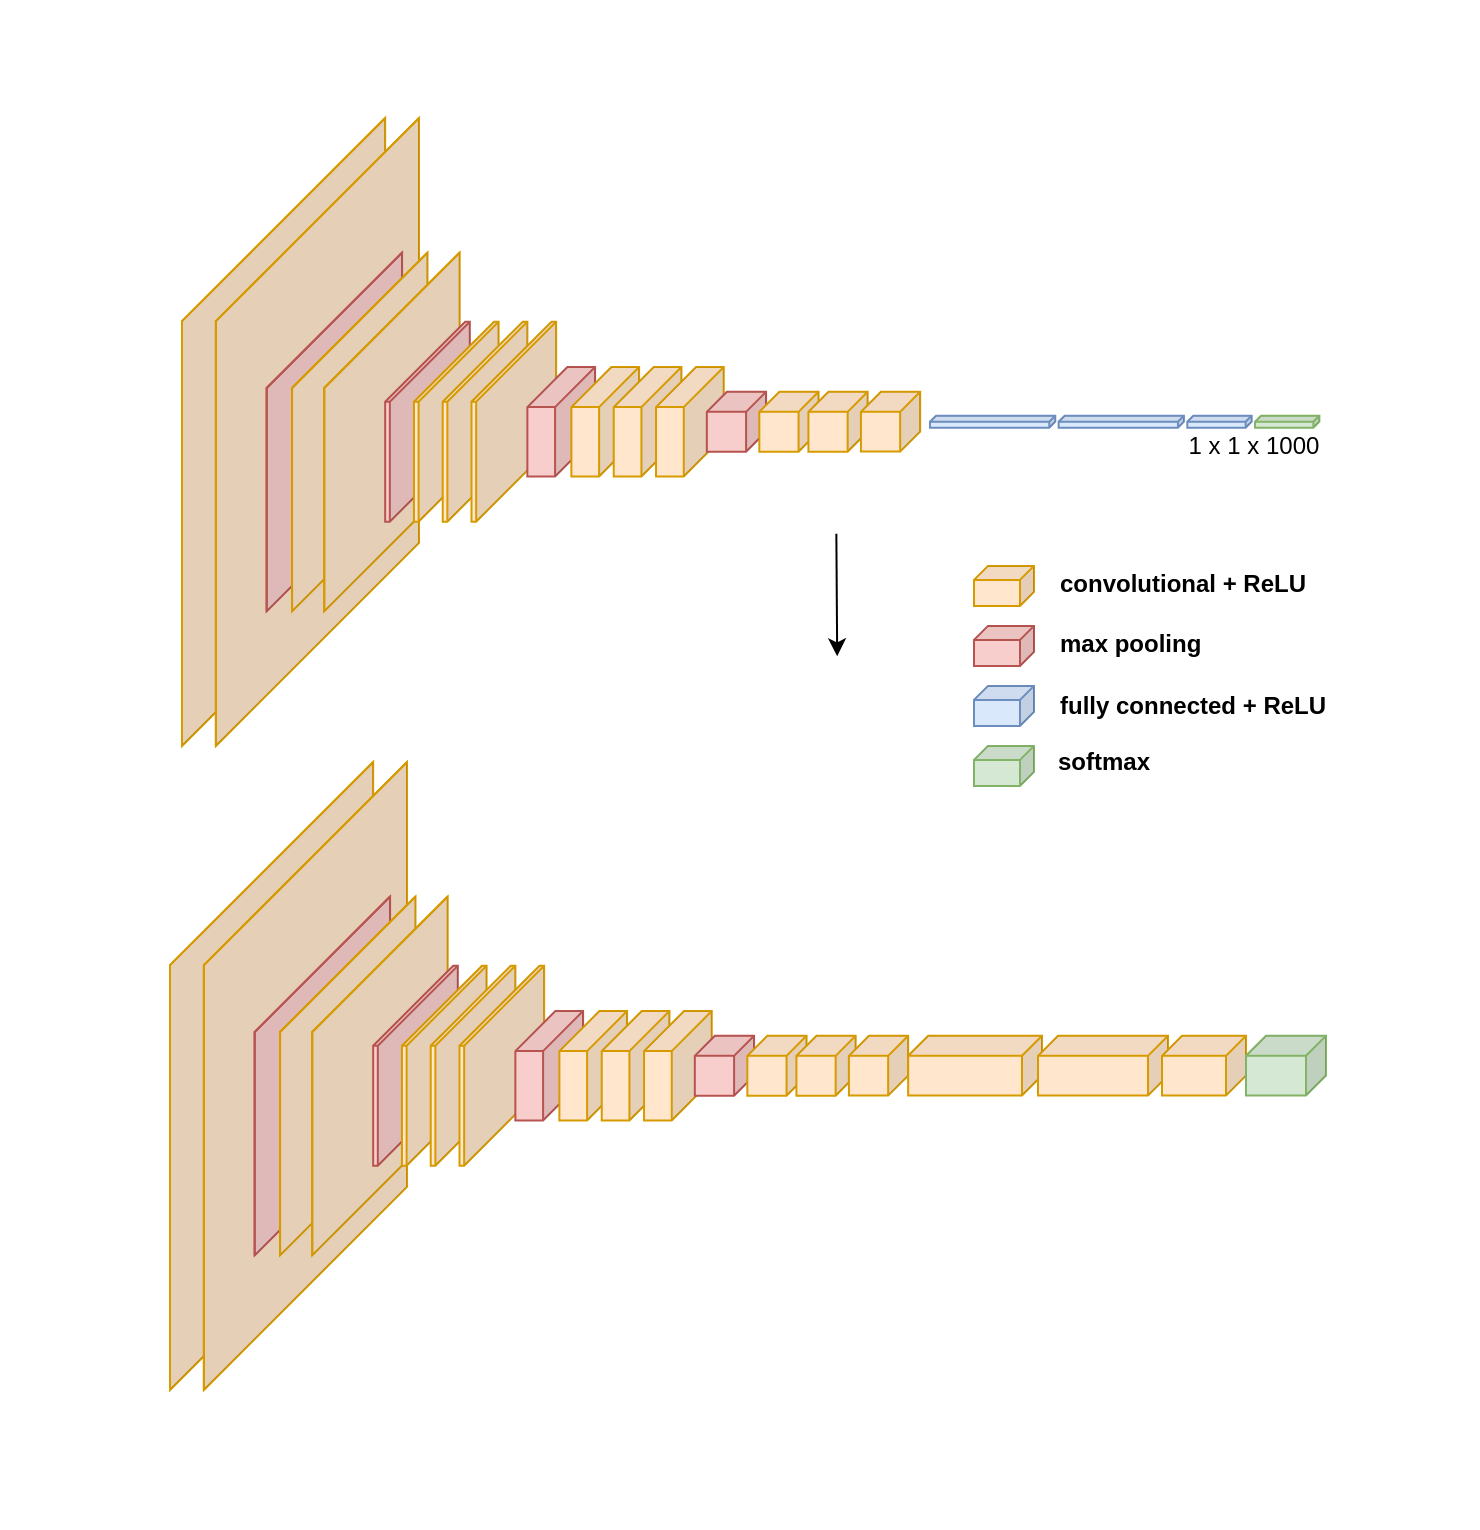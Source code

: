 <mxfile version="18.0.1" type="github">
  <diagram id="QJjx0-fPxzvcmYibJWj1" name="Page-1">
    <mxGraphModel dx="2249" dy="1345" grid="0" gridSize="10" guides="1" tooltips="1" connect="1" arrows="1" fold="1" page="1" pageScale="1" pageWidth="827" pageHeight="583" math="0" shadow="0">
      <root>
        <mxCell id="0" />
        <mxCell id="1" parent="0" />
        <mxCell id="1YlqtWkHspNgpLXLoMjj-67" value="" style="group" parent="1" vertex="1" connectable="0">
          <mxGeometry x="-11" y="-181" width="739" height="764" as="geometry" />
        </mxCell>
        <mxCell id="1YlqtWkHspNgpLXLoMjj-135" value="" style="group" parent="1YlqtWkHspNgpLXLoMjj-67" vertex="1" connectable="0">
          <mxGeometry x="91" y="59" width="578" height="333.94" as="geometry" />
        </mxCell>
        <mxCell id="4f-DMQIj-ya-iA7LCkDa-1" value="" style="shape=cube;whiteSpace=wrap;html=1;boundedLbl=1;backgroundOutline=1;darkOpacity=0.05;darkOpacity2=0.1;size=110;direction=east;flipH=1;fillColor=#ffe6cc;strokeColor=#d79b00;" parent="1YlqtWkHspNgpLXLoMjj-135" vertex="1">
          <mxGeometry width="101.581" height="314" as="geometry" />
        </mxCell>
        <mxCell id="4f-DMQIj-ya-iA7LCkDa-2" value="" style="shape=cube;whiteSpace=wrap;html=1;boundedLbl=1;backgroundOutline=1;darkOpacity=0.05;darkOpacity2=0.1;size=110;direction=east;flipH=1;fillColor=#ffe6cc;strokeColor=#d79b00;" parent="1YlqtWkHspNgpLXLoMjj-135" vertex="1">
          <mxGeometry x="16.93" width="101.581" height="314" as="geometry" />
        </mxCell>
        <mxCell id="4f-DMQIj-ya-iA7LCkDa-3" value="" style="shape=cube;whiteSpace=wrap;html=1;boundedLbl=1;backgroundOutline=1;darkOpacity=0.05;darkOpacity2=0.1;size=70;direction=east;flipH=1;fillColor=#f8cecc;strokeColor=#b85450;" parent="1YlqtWkHspNgpLXLoMjj-135" vertex="1">
          <mxGeometry x="42.325" y="67.286" width="67.721" height="179.429" as="geometry" />
        </mxCell>
        <mxCell id="4f-DMQIj-ya-iA7LCkDa-4" value="" style="shape=cube;whiteSpace=wrap;html=1;boundedLbl=1;backgroundOutline=1;darkOpacity=0.05;darkOpacity2=0.1;size=70;direction=east;flipH=1;fillColor=#ffe6cc;strokeColor=#d79b00;" parent="1YlqtWkHspNgpLXLoMjj-135" vertex="1">
          <mxGeometry x="55.023" y="67.286" width="67.721" height="179.429" as="geometry" />
        </mxCell>
        <mxCell id="4f-DMQIj-ya-iA7LCkDa-5" value="" style="shape=cube;whiteSpace=wrap;html=1;boundedLbl=1;backgroundOutline=1;darkOpacity=0.05;darkOpacity2=0.1;size=70;direction=east;flipH=1;fillColor=#ffe6cc;strokeColor=#d79b00;" parent="1YlqtWkHspNgpLXLoMjj-135" vertex="1">
          <mxGeometry x="71.107" y="67.286" width="67.721" height="179.429" as="geometry" />
        </mxCell>
        <mxCell id="4f-DMQIj-ya-iA7LCkDa-6" value="" style="shape=cube;whiteSpace=wrap;html=1;boundedLbl=1;backgroundOutline=1;darkOpacity=0.05;darkOpacity2=0.1;size=40;direction=east;flipH=1;fillColor=#f8cecc;strokeColor=#b85450;" parent="1YlqtWkHspNgpLXLoMjj-135" vertex="1">
          <mxGeometry x="101.581" y="101.863" width="42.325" height="99.994" as="geometry" />
        </mxCell>
        <mxCell id="4f-DMQIj-ya-iA7LCkDa-7" value="" style="shape=cube;whiteSpace=wrap;html=1;boundedLbl=1;backgroundOutline=1;darkOpacity=0.05;darkOpacity2=0.1;size=40;direction=east;flipH=1;fillColor=#ffe6cc;strokeColor=#d79b00;" parent="1YlqtWkHspNgpLXLoMjj-135" vertex="1">
          <mxGeometry x="115.971" y="101.863" width="42.325" height="99.994" as="geometry" />
        </mxCell>
        <mxCell id="4f-DMQIj-ya-iA7LCkDa-8" value="" style="shape=cube;whiteSpace=wrap;html=1;boundedLbl=1;backgroundOutline=1;darkOpacity=0.05;darkOpacity2=0.1;size=40;direction=east;flipH=1;fillColor=#ffe6cc;strokeColor=#d79b00;" parent="1YlqtWkHspNgpLXLoMjj-135" vertex="1">
          <mxGeometry x="130.362" y="101.863" width="42.325" height="99.994" as="geometry" />
        </mxCell>
        <mxCell id="4f-DMQIj-ya-iA7LCkDa-9" value="" style="shape=cube;whiteSpace=wrap;html=1;boundedLbl=1;backgroundOutline=1;darkOpacity=0.05;darkOpacity2=0.1;size=40;direction=east;flipH=1;fillColor=#ffe6cc;strokeColor=#d79b00;" parent="1YlqtWkHspNgpLXLoMjj-135" vertex="1">
          <mxGeometry x="144.753" y="101.863" width="42.325" height="99.994" as="geometry" />
        </mxCell>
        <mxCell id="4f-DMQIj-ya-iA7LCkDa-10" value="" style="shape=cube;whiteSpace=wrap;html=1;boundedLbl=1;backgroundOutline=1;darkOpacity=0.05;darkOpacity2=0.1;size=20;direction=east;flipH=1;fillColor=#f8cecc;strokeColor=#b85450;" parent="1YlqtWkHspNgpLXLoMjj-135" vertex="1">
          <mxGeometry x="172.687" y="124.523" width="33.86" height="54.673" as="geometry" />
        </mxCell>
        <mxCell id="4f-DMQIj-ya-iA7LCkDa-11" value="" style="shape=cube;whiteSpace=wrap;html=1;boundedLbl=1;backgroundOutline=1;darkOpacity=0.05;darkOpacity2=0.1;size=20;direction=east;flipH=1;fillColor=#ffe6cc;strokeColor=#d79b00;" parent="1YlqtWkHspNgpLXLoMjj-135" vertex="1">
          <mxGeometry x="194.697" y="124.523" width="33.86" height="54.673" as="geometry" />
        </mxCell>
        <mxCell id="4f-DMQIj-ya-iA7LCkDa-12" value="" style="shape=cube;whiteSpace=wrap;html=1;boundedLbl=1;backgroundOutline=1;darkOpacity=0.05;darkOpacity2=0.1;size=20;direction=east;flipH=1;fillColor=#ffe6cc;strokeColor=#d79b00;" parent="1YlqtWkHspNgpLXLoMjj-135" vertex="1">
          <mxGeometry x="215.859" y="124.523" width="33.86" height="54.673" as="geometry" />
        </mxCell>
        <mxCell id="4f-DMQIj-ya-iA7LCkDa-13" value="" style="shape=cube;whiteSpace=wrap;html=1;boundedLbl=1;backgroundOutline=1;darkOpacity=0.05;darkOpacity2=0.1;size=20;direction=east;flipH=1;fillColor=#ffe6cc;strokeColor=#d79b00;" parent="1YlqtWkHspNgpLXLoMjj-135" vertex="1">
          <mxGeometry x="237.022" y="124.523" width="33.86" height="54.673" as="geometry" />
        </mxCell>
        <mxCell id="4f-DMQIj-ya-iA7LCkDa-15" value="" style="shape=cube;whiteSpace=wrap;html=1;boundedLbl=1;backgroundOutline=1;darkOpacity=0.05;darkOpacity2=0.1;size=10;direction=east;flipH=1;fillColor=#f8cecc;strokeColor=#b85450;" parent="1YlqtWkHspNgpLXLoMjj-135" vertex="1">
          <mxGeometry x="262.417" y="136.911" width="29.628" height="29.905" as="geometry" />
        </mxCell>
        <mxCell id="4f-DMQIj-ya-iA7LCkDa-16" value="" style="shape=cube;whiteSpace=wrap;html=1;boundedLbl=1;backgroundOutline=1;darkOpacity=0.05;darkOpacity2=0.1;size=10;direction=east;flipH=1;fillColor=#ffe6cc;strokeColor=#d79b00;" parent="1YlqtWkHspNgpLXLoMjj-135" vertex="1">
          <mxGeometry x="288.659" y="136.911" width="29.628" height="29.905" as="geometry" />
        </mxCell>
        <mxCell id="4f-DMQIj-ya-iA7LCkDa-43" value="" style="shape=cube;whiteSpace=wrap;html=1;boundedLbl=1;backgroundOutline=1;darkOpacity=0.05;darkOpacity2=0.1;size=10;direction=east;flipH=1;fillColor=#ffe6cc;strokeColor=#d79b00;" parent="1YlqtWkHspNgpLXLoMjj-135" vertex="1">
          <mxGeometry x="313.207" y="136.911" width="29.628" height="29.905" as="geometry" />
        </mxCell>
        <mxCell id="4f-DMQIj-ya-iA7LCkDa-44" value="" style="shape=cube;whiteSpace=wrap;html=1;boundedLbl=1;backgroundOutline=1;darkOpacity=0.05;darkOpacity2=0.1;size=10;direction=east;flipH=1;fillColor=#ffe6cc;strokeColor=#d79b00;" parent="1YlqtWkHspNgpLXLoMjj-135" vertex="1">
          <mxGeometry x="339.449" y="136.904" width="29.628" height="29.905" as="geometry" />
        </mxCell>
        <mxCell id="1YlqtWkHspNgpLXLoMjj-1" value="" style="endArrow=classic;html=1;rounded=0;" parent="1YlqtWkHspNgpLXLoMjj-135" edge="1">
          <mxGeometry width="50" height="50" relative="1" as="geometry">
            <mxPoint x="327.175" y="207.838" as="sourcePoint" />
            <mxPoint x="327.598" y="269.143" as="targetPoint" />
          </mxGeometry>
        </mxCell>
        <mxCell id="1YlqtWkHspNgpLXLoMjj-134" value="" style="group" parent="1YlqtWkHspNgpLXLoMjj-135" vertex="1" connectable="0">
          <mxGeometry x="373.992" y="148.866" width="204.008" height="23.931" as="geometry" />
        </mxCell>
        <mxCell id="4f-DMQIj-ya-iA7LCkDa-20" value="" style="shape=cube;whiteSpace=wrap;html=1;boundedLbl=1;backgroundOutline=1;darkOpacity=0.05;darkOpacity2=0.1;size=3;direction=east;flipH=1;fillColor=#dae8fc;strokeColor=#6c8ebf;" parent="1YlqtWkHspNgpLXLoMjj-134" vertex="1">
          <mxGeometry width="62.641" height="5.981" as="geometry" />
        </mxCell>
        <mxCell id="4f-DMQIj-ya-iA7LCkDa-21" value="" style="shape=cube;whiteSpace=wrap;html=1;boundedLbl=1;backgroundOutline=1;darkOpacity=0.05;darkOpacity2=0.1;size=3;direction=east;flipH=1;fillColor=#dae8fc;strokeColor=#6c8ebf;" parent="1YlqtWkHspNgpLXLoMjj-134" vertex="1">
          <mxGeometry x="64.334" y="0.007" width="62.641" height="5.981" as="geometry" />
        </mxCell>
        <mxCell id="4f-DMQIj-ya-iA7LCkDa-22" value="" style="shape=cube;whiteSpace=wrap;html=1;boundedLbl=1;backgroundOutline=1;darkOpacity=0.05;darkOpacity2=0.1;size=3;direction=east;flipH=1;fillColor=#dae8fc;strokeColor=#6c8ebf;" parent="1YlqtWkHspNgpLXLoMjj-134" vertex="1">
          <mxGeometry x="128.669" y="0.007" width="32.167" height="5.981" as="geometry" />
        </mxCell>
        <mxCell id="4f-DMQIj-ya-iA7LCkDa-27" value="" style="shape=cube;whiteSpace=wrap;html=1;boundedLbl=1;backgroundOutline=1;darkOpacity=0.05;darkOpacity2=0.1;size=3;direction=east;flipH=1;fillColor=#d5e8d4;strokeColor=#82b366;" parent="1YlqtWkHspNgpLXLoMjj-134" vertex="1">
          <mxGeometry x="162.529" width="32.167" height="5.981" as="geometry" />
        </mxCell>
        <mxCell id="4f-DMQIj-ya-iA7LCkDa-49" value="1 x 1 x 1000" style="text;html=1;strokeColor=none;fillColor=none;align=center;verticalAlign=middle;whiteSpace=wrap;rounded=0;" parent="1YlqtWkHspNgpLXLoMjj-134" vertex="1">
          <mxGeometry x="120.204" y="5.988" width="83.804" height="17.943" as="geometry" />
        </mxCell>
        <mxCell id="1YlqtWkHspNgpLXLoMjj-279" value="" style="group" parent="1YlqtWkHspNgpLXLoMjj-135" vertex="1" connectable="0">
          <mxGeometry x="396" y="221" width="179" height="112.94" as="geometry" />
        </mxCell>
        <mxCell id="4f-DMQIj-ya-iA7LCkDa-23" value="" style="shape=cube;whiteSpace=wrap;html=1;boundedLbl=1;backgroundOutline=1;darkOpacity=0.05;darkOpacity2=0.1;size=7;direction=east;flipH=1;fillColor=#ffe6cc;strokeColor=#d79b00;" parent="1YlqtWkHspNgpLXLoMjj-279" vertex="1">
          <mxGeometry y="2.94" width="30" height="20" as="geometry" />
        </mxCell>
        <mxCell id="4f-DMQIj-ya-iA7LCkDa-24" value="" style="shape=cube;whiteSpace=wrap;html=1;boundedLbl=1;backgroundOutline=1;darkOpacity=0.05;darkOpacity2=0.1;size=7;direction=east;flipH=1;fillColor=#f8cecc;strokeColor=#b85450;" parent="1YlqtWkHspNgpLXLoMjj-279" vertex="1">
          <mxGeometry y="32.94" width="30" height="20" as="geometry" />
        </mxCell>
        <mxCell id="4f-DMQIj-ya-iA7LCkDa-26" value="" style="shape=cube;whiteSpace=wrap;html=1;boundedLbl=1;backgroundOutline=1;darkOpacity=0.05;darkOpacity2=0.1;size=7;direction=east;flipH=1;fillColor=#dae8fc;strokeColor=#6c8ebf;" parent="1YlqtWkHspNgpLXLoMjj-279" vertex="1">
          <mxGeometry y="62.94" width="30" height="20" as="geometry" />
        </mxCell>
        <mxCell id="4f-DMQIj-ya-iA7LCkDa-28" value="" style="shape=cube;whiteSpace=wrap;html=1;boundedLbl=1;backgroundOutline=1;darkOpacity=0.05;darkOpacity2=0.1;size=7;direction=east;flipH=1;fillColor=#d5e8d4;strokeColor=#82b366;" parent="1YlqtWkHspNgpLXLoMjj-279" vertex="1">
          <mxGeometry y="92.94" width="30" height="20" as="geometry" />
        </mxCell>
        <mxCell id="4f-DMQIj-ya-iA7LCkDa-50" value="convolutional + ReLU" style="text;html=1;strokeColor=none;fillColor=none;align=left;verticalAlign=middle;whiteSpace=wrap;rounded=0;fontStyle=1" parent="1YlqtWkHspNgpLXLoMjj-279" vertex="1">
          <mxGeometry x="41" width="138" height="23.88" as="geometry" />
        </mxCell>
        <mxCell id="4f-DMQIj-ya-iA7LCkDa-51" value="max pooling" style="text;html=1;strokeColor=none;fillColor=none;align=left;verticalAlign=middle;whiteSpace=wrap;rounded=0;fontStyle=1" parent="1YlqtWkHspNgpLXLoMjj-279" vertex="1">
          <mxGeometry x="41" y="30" width="138" height="23.88" as="geometry" />
        </mxCell>
        <mxCell id="4f-DMQIj-ya-iA7LCkDa-52" value="fully connected + ReLU" style="text;html=1;strokeColor=none;fillColor=none;align=left;verticalAlign=middle;whiteSpace=wrap;rounded=0;fontStyle=1" parent="1YlqtWkHspNgpLXLoMjj-279" vertex="1">
          <mxGeometry x="41" y="61.06" width="138" height="23.88" as="geometry" />
        </mxCell>
        <mxCell id="4f-DMQIj-ya-iA7LCkDa-53" value="softmax" style="text;html=1;strokeColor=none;fillColor=none;align=left;verticalAlign=middle;whiteSpace=wrap;rounded=0;fontStyle=1" parent="1YlqtWkHspNgpLXLoMjj-279" vertex="1">
          <mxGeometry x="40" y="89.06" width="138" height="23.88" as="geometry" />
        </mxCell>
        <mxCell id="1YlqtWkHspNgpLXLoMjj-136" value="" style="group" parent="1YlqtWkHspNgpLXLoMjj-67" vertex="1" connectable="0">
          <mxGeometry x="85" y="381" width="578" height="314" as="geometry" />
        </mxCell>
        <mxCell id="1YlqtWkHspNgpLXLoMjj-137" value="" style="shape=cube;whiteSpace=wrap;html=1;boundedLbl=1;backgroundOutline=1;darkOpacity=0.05;darkOpacity2=0.1;size=110;direction=east;flipH=1;fillColor=#ffe6cc;strokeColor=#d79b00;" parent="1YlqtWkHspNgpLXLoMjj-136" vertex="1">
          <mxGeometry width="101.581" height="314" as="geometry" />
        </mxCell>
        <mxCell id="1YlqtWkHspNgpLXLoMjj-138" value="" style="shape=cube;whiteSpace=wrap;html=1;boundedLbl=1;backgroundOutline=1;darkOpacity=0.05;darkOpacity2=0.1;size=110;direction=east;flipH=1;fillColor=#ffe6cc;strokeColor=#d79b00;" parent="1YlqtWkHspNgpLXLoMjj-136" vertex="1">
          <mxGeometry x="16.93" width="101.581" height="314" as="geometry" />
        </mxCell>
        <mxCell id="1YlqtWkHspNgpLXLoMjj-139" value="" style="shape=cube;whiteSpace=wrap;html=1;boundedLbl=1;backgroundOutline=1;darkOpacity=0.05;darkOpacity2=0.1;size=70;direction=east;flipH=1;fillColor=#f8cecc;strokeColor=#b85450;" parent="1YlqtWkHspNgpLXLoMjj-136" vertex="1">
          <mxGeometry x="42.325" y="67.286" width="67.721" height="179.429" as="geometry" />
        </mxCell>
        <mxCell id="1YlqtWkHspNgpLXLoMjj-140" value="" style="shape=cube;whiteSpace=wrap;html=1;boundedLbl=1;backgroundOutline=1;darkOpacity=0.05;darkOpacity2=0.1;size=70;direction=east;flipH=1;fillColor=#ffe6cc;strokeColor=#d79b00;" parent="1YlqtWkHspNgpLXLoMjj-136" vertex="1">
          <mxGeometry x="55.023" y="67.286" width="67.721" height="179.429" as="geometry" />
        </mxCell>
        <mxCell id="1YlqtWkHspNgpLXLoMjj-141" value="" style="shape=cube;whiteSpace=wrap;html=1;boundedLbl=1;backgroundOutline=1;darkOpacity=0.05;darkOpacity2=0.1;size=70;direction=east;flipH=1;fillColor=#ffe6cc;strokeColor=#d79b00;" parent="1YlqtWkHspNgpLXLoMjj-136" vertex="1">
          <mxGeometry x="71.107" y="67.286" width="67.721" height="179.429" as="geometry" />
        </mxCell>
        <mxCell id="1YlqtWkHspNgpLXLoMjj-142" value="" style="shape=cube;whiteSpace=wrap;html=1;boundedLbl=1;backgroundOutline=1;darkOpacity=0.05;darkOpacity2=0.1;size=40;direction=east;flipH=1;fillColor=#f8cecc;strokeColor=#b85450;" parent="1YlqtWkHspNgpLXLoMjj-136" vertex="1">
          <mxGeometry x="101.581" y="101.863" width="42.325" height="99.994" as="geometry" />
        </mxCell>
        <mxCell id="1YlqtWkHspNgpLXLoMjj-143" value="" style="shape=cube;whiteSpace=wrap;html=1;boundedLbl=1;backgroundOutline=1;darkOpacity=0.05;darkOpacity2=0.1;size=40;direction=east;flipH=1;fillColor=#ffe6cc;strokeColor=#d79b00;" parent="1YlqtWkHspNgpLXLoMjj-136" vertex="1">
          <mxGeometry x="115.971" y="101.863" width="42.325" height="99.994" as="geometry" />
        </mxCell>
        <mxCell id="1YlqtWkHspNgpLXLoMjj-144" value="" style="shape=cube;whiteSpace=wrap;html=1;boundedLbl=1;backgroundOutline=1;darkOpacity=0.05;darkOpacity2=0.1;size=40;direction=east;flipH=1;fillColor=#ffe6cc;strokeColor=#d79b00;" parent="1YlqtWkHspNgpLXLoMjj-136" vertex="1">
          <mxGeometry x="130.362" y="101.863" width="42.325" height="99.994" as="geometry" />
        </mxCell>
        <mxCell id="1YlqtWkHspNgpLXLoMjj-145" value="" style="shape=cube;whiteSpace=wrap;html=1;boundedLbl=1;backgroundOutline=1;darkOpacity=0.05;darkOpacity2=0.1;size=40;direction=east;flipH=1;fillColor=#ffe6cc;strokeColor=#d79b00;" parent="1YlqtWkHspNgpLXLoMjj-136" vertex="1">
          <mxGeometry x="144.753" y="101.863" width="42.325" height="99.994" as="geometry" />
        </mxCell>
        <mxCell id="1YlqtWkHspNgpLXLoMjj-146" value="" style="shape=cube;whiteSpace=wrap;html=1;boundedLbl=1;backgroundOutline=1;darkOpacity=0.05;darkOpacity2=0.1;size=20;direction=east;flipH=1;fillColor=#f8cecc;strokeColor=#b85450;" parent="1YlqtWkHspNgpLXLoMjj-136" vertex="1">
          <mxGeometry x="172.687" y="124.523" width="33.86" height="54.673" as="geometry" />
        </mxCell>
        <mxCell id="1YlqtWkHspNgpLXLoMjj-147" value="" style="shape=cube;whiteSpace=wrap;html=1;boundedLbl=1;backgroundOutline=1;darkOpacity=0.05;darkOpacity2=0.1;size=20;direction=east;flipH=1;fillColor=#ffe6cc;strokeColor=#d79b00;" parent="1YlqtWkHspNgpLXLoMjj-136" vertex="1">
          <mxGeometry x="194.697" y="124.523" width="33.86" height="54.673" as="geometry" />
        </mxCell>
        <mxCell id="1YlqtWkHspNgpLXLoMjj-148" value="" style="shape=cube;whiteSpace=wrap;html=1;boundedLbl=1;backgroundOutline=1;darkOpacity=0.05;darkOpacity2=0.1;size=20;direction=east;flipH=1;fillColor=#ffe6cc;strokeColor=#d79b00;" parent="1YlqtWkHspNgpLXLoMjj-136" vertex="1">
          <mxGeometry x="215.859" y="124.523" width="33.86" height="54.673" as="geometry" />
        </mxCell>
        <mxCell id="1YlqtWkHspNgpLXLoMjj-149" value="" style="shape=cube;whiteSpace=wrap;html=1;boundedLbl=1;backgroundOutline=1;darkOpacity=0.05;darkOpacity2=0.1;size=20;direction=east;flipH=1;fillColor=#ffe6cc;strokeColor=#d79b00;" parent="1YlqtWkHspNgpLXLoMjj-136" vertex="1">
          <mxGeometry x="237.022" y="124.523" width="33.86" height="54.673" as="geometry" />
        </mxCell>
        <mxCell id="1YlqtWkHspNgpLXLoMjj-150" value="" style="shape=cube;whiteSpace=wrap;html=1;boundedLbl=1;backgroundOutline=1;darkOpacity=0.05;darkOpacity2=0.1;size=10;direction=east;flipH=1;fillColor=#f8cecc;strokeColor=#b85450;" parent="1YlqtWkHspNgpLXLoMjj-136" vertex="1">
          <mxGeometry x="262.417" y="136.911" width="29.628" height="29.905" as="geometry" />
        </mxCell>
        <mxCell id="1YlqtWkHspNgpLXLoMjj-151" value="" style="shape=cube;whiteSpace=wrap;html=1;boundedLbl=1;backgroundOutline=1;darkOpacity=0.05;darkOpacity2=0.1;size=10;direction=east;flipH=1;fillColor=#ffe6cc;strokeColor=#d79b00;" parent="1YlqtWkHspNgpLXLoMjj-136" vertex="1">
          <mxGeometry x="288.659" y="136.911" width="29.628" height="29.905" as="geometry" />
        </mxCell>
        <mxCell id="1YlqtWkHspNgpLXLoMjj-152" value="" style="shape=cube;whiteSpace=wrap;html=1;boundedLbl=1;backgroundOutline=1;darkOpacity=0.05;darkOpacity2=0.1;size=10;direction=east;flipH=1;fillColor=#ffe6cc;strokeColor=#d79b00;" parent="1YlqtWkHspNgpLXLoMjj-136" vertex="1">
          <mxGeometry x="313.211" y="136.91" width="29.616" height="29.903" as="geometry" />
        </mxCell>
        <mxCell id="1YlqtWkHspNgpLXLoMjj-153" value="&lt;span style=&quot;color: rgba(0, 0, 0, 0); font-family: monospace; font-size: 0px; text-align: start;&quot;&gt;%3CmxGraphModel%3E%3Croot%3E%3CmxCell%20id%3D%220%22%2F%3E%3CmxCell%20id%3D%221%22%20parent%3D%220%22%2F%3E%3CmxCell%20id%3D%222%22%20value%3D%22%22%20style%3D%22group%22%20vertex%3D%221%22%20connectable%3D%220%22%20parent%3D%221%22%3E%3CmxGeometry%20x%3D%222%22%20y%3D%22-97%22%20width%3D%22739%22%20height%3D%22763.868%22%20as%3D%22geometry%22%2F%3E%3C%2FmxCell%3E%3CmxCell%20id%3D%223%22%20value%3D%22%22%20style%3D%22group%22%20vertex%3D%221%22%20connectable%3D%220%22%20parent%3D%222%22%3E%3CmxGeometry%20width%3D%22704.74%22%20height%3D%22374.868%22%20as%3D%22geometry%22%2F%3E%3C%2FmxCell%3E%3CmxCell%20id%3D%224%22%20value%3D%22%22%20style%3D%22shape%3Dcube%3BwhiteSpace%3Dwrap%3Bhtml%3D1%3BboundedLbl%3D1%3BbackgroundOutline%3D1%3BdarkOpacity%3D0.05%3BdarkOpacity2%3D0.1%3Bsize%3D110%3Bdirection%3Deast%3BflipH%3D1%3BfillColor%3D%23ffe6cc%3BstrokeColor%3D%23d79b00%3B%22%20vertex%3D%221%22%20parent%3D%223%22%3E%3CmxGeometry%20width%3D%22123.855%22%20height%3D%22374.868%22%20as%3D%22geometry%22%2F%3E%3C%2FmxCell%3E%3CmxCell%20id%3D%225%22%20value%3D%22%22%20style%3D%22shape%3Dcube%3BwhiteSpace%3Dwrap%3Bhtml%3D1%3BboundedLbl%3D1%3BbackgroundOutline%3D1%3BdarkOpacity%3D0.05%3BdarkOpacity2%3D0.1%3Bsize%3D110%3Bdirection%3Deast%3BflipH%3D1%3BfillColor%3D%23ffe6cc%3BstrokeColor%3D%23d79b00%3B%22%20vertex%3D%221%22%20parent%3D%223%22%3E%3CmxGeometry%20x%3D%2220.642%22%20width%3D%22123.855%22%20height%3D%22374.868%22%20as%3D%22geometry%22%2F%3E%3C%2FmxCell%3E%3CmxCell%20id%3D%226%22%20value%3D%22%22%20style%3D%22shape%3Dcube%3BwhiteSpace%3Dwrap%3Bhtml%3D1%3BboundedLbl%3D1%3BbackgroundOutline%3D1%3BdarkOpacity%3D0.05%3BdarkOpacity2%3D0.1%3Bsize%3D70%3Bdirection%3Deast%3BflipH%3D1%3BfillColor%3D%23f8cecc%3BstrokeColor%3D%23b85450%3B%22%20vertex%3D%221%22%20parent%3D%223%22%3E%3CmxGeometry%20x%3D%2251.606%22%20y%3D%2280.329%22%20width%3D%2282.57%22%20height%3D%22214.211%22%20as%3D%22geometry%22%2F%3E%3C%2FmxCell%3E%3CmxCell%20id%3D%227%22%20value%3D%22%22%20style%3D%22shape%3Dcube%3BwhiteSpace%3Dwrap%3Bhtml%3D1%3BboundedLbl%3D1%3BbackgroundOutline%3D1%3BdarkOpacity%3D0.05%3BdarkOpacity2%3D0.1%3Bsize%3D70%3Bdirection%3Deast%3BflipH%3D1%3BfillColor%3D%23ffe6cc%3BstrokeColor%3D%23d79b00%3B%22%20vertex%3D%221%22%20parent%3D%223%22%3E%3CmxGeometry%20x%3D%2267.088%22%20y%3D%2280.329%22%20width%3D%2282.57%22%20height%3D%22214.211%22%20as%3D%22geometry%22%2F%3E%3C%2FmxCell%3E%3CmxCell%20id%3D%228%22%20value%3D%22%22%20style%3D%22shape%3Dcube%3BwhiteSpace%3Dwrap%3Bhtml%3D1%3BboundedLbl%3D1%3BbackgroundOutline%3D1%3BdarkOpacity%3D0.05%3BdarkOpacity2%3D0.1%3Bsize%3D70%3Bdirection%3Deast%3BflipH%3D1%3BfillColor%3D%23ffe6cc%3BstrokeColor%3D%23d79b00%3B%22%20vertex%3D%221%22%20parent%3D%223%22%3E%3CmxGeometry%20x%3D%2286.698%22%20y%3D%2280.329%22%20width%3D%2282.57%22%20height%3D%22214.211%22%20as%3D%22geometry%22%2F%3E%3C%2FmxCell%3E%3CmxCell%20id%3D%229%22%20value%3D%22%22%20style%3D%22shape%3Dcube%3BwhiteSpace%3Dwrap%3Bhtml%3D1%3BboundedLbl%3D1%3BbackgroundOutline%3D1%3BdarkOpacity%3D0.05%3BdarkOpacity2%3D0.1%3Bsize%3D40%3Bdirection%3Deast%3BflipH%3D1%3BfillColor%3D%23f8cecc%3BstrokeColor%3D%23b85450%3B%22%20vertex%3D%221%22%20parent%3D%223%22%3E%3CmxGeometry%20x%3D%22123.855%22%20y%3D%22121.609%22%20width%3D%2251.606%22%20height%3D%22119.378%22%20as%3D%22geometry%22%2F%3E%3C%2FmxCell%3E%3CmxCell%20id%3D%2210%22%20value%3D%22%22%20style%3D%22shape%3Dcube%3BwhiteSpace%3Dwrap%3Bhtml%3D1%3BboundedLbl%3D1%3BbackgroundOutline%3D1%3BdarkOpacity%3D0.05%3BdarkOpacity2%3D0.1%3Bsize%3D40%3Bdirection%3Deast%3BflipH%3D1%3BfillColor%3D%23ffe6cc%3BstrokeColor%3D%23d79b00%3B%22%20vertex%3D%221%22%20parent%3D%223%22%3E%3CmxGeometry%20x%3D%22141.401%22%20y%3D%22121.609%22%20width%3D%2251.606%22%20height%3D%22119.378%22%20as%3D%22geometry%22%2F%3E%3C%2FmxCell%3E%3CmxCell%20id%3D%2211%22%20value%3D%22%22%20style%3D%22shape%3Dcube%3BwhiteSpace%3Dwrap%3Bhtml%3D1%3BboundedLbl%3D1%3BbackgroundOutline%3D1%3BdarkOpacity%3D0.05%3BdarkOpacity2%3D0.1%3Bsize%3D40%3Bdirection%3Deast%3BflipH%3D1%3BfillColor%3D%23ffe6cc%3BstrokeColor%3D%23d79b00%3B%22%20vertex%3D%221%22%20parent%3D%223%22%3E%3CmxGeometry%20x%3D%22158.947%22%20y%3D%22121.609%22%20width%3D%2251.606%22%20height%3D%22119.378%22%20as%3D%22geometry%22%2F%3E%3C%2FmxCell%3E%3CmxCell%20id%3D%2212%22%20value%3D%22%22%20style%3D%22shape%3Dcube%3BwhiteSpace%3Dwrap%3Bhtml%3D1%3BboundedLbl%3D1%3BbackgroundOutline%3D1%3BdarkOpacity%3D0.05%3BdarkOpacity2%3D0.1%3Bsize%3D40%3Bdirection%3Deast%3BflipH%3D1%3BfillColor%3D%23ffe6cc%3BstrokeColor%3D%23d79b00%3B%22%20vertex%3D%221%22%20parent%3D%223%22%3E%3CmxGeometry%20x%3D%22176.493%22%20y%3D%22121.609%22%20width%3D%2251.606%22%20height%3D%22119.378%22%20as%3D%22geometry%22%2F%3E%3C%2FmxCell%3E%3CmxCell%20id%3D%2213%22%20value%3D%22%22%20style%3D%22shape%3Dcube%3BwhiteSpace%3Dwrap%3Bhtml%3D1%3BboundedLbl%3D1%3BbackgroundOutline%3D1%3BdarkOpacity%3D0.05%3BdarkOpacity2%3D0.1%3Bsize%3D20%3Bdirection%3Deast%3BflipH%3D1%3BfillColor%3D%23f8cecc%3BstrokeColor%3D%23b85450%3B%22%20vertex%3D%221%22%20parent%3D%223%22%3E%3CmxGeometry%20x%3D%22210.553%22%20y%3D%22148.662%22%20width%3D%2241.285%22%20height%3D%2265.272%22%20as%3D%22geometry%22%2F%3E%3C%2FmxCell%3E%3CmxCell%20id%3D%2214%22%20value%3D%22%22%20style%3D%22shape%3Dcube%3BwhiteSpace%3Dwrap%3Bhtml%3D1%3BboundedLbl%3D1%3BbackgroundOutline%3D1%3BdarkOpacity%3D0.05%3BdarkOpacity2%3D0.1%3Bsize%3D20%3Bdirection%3Deast%3BflipH%3D1%3BfillColor%3D%23ffe6cc%3BstrokeColor%3D%23d79b00%3B%22%20vertex%3D%221%22%20parent%3D%223%22%3E%3CmxGeometry%20x%3D%22237.388%22%20y%3D%22148.662%22%20width%3D%2241.285%22%20height%3D%2265.272%22%20as%3D%22geometry%22%2F%3E%3C%2FmxCell%3E%3CmxCell%20id%3D%2215%22%20value%3D%22%22%20style%3D%22shape%3Dcube%3BwhiteSpace%3Dwrap%3Bhtml%3D1%3BboundedLbl%3D1%3BbackgroundOutline%3D1%3BdarkOpacity%3D0.05%3BdarkOpacity2%3D0.1%3Bsize%3D20%3Bdirection%3Deast%3BflipH%3D1%3BfillColor%3D%23ffe6cc%3BstrokeColor%3D%23d79b00%3B%22%20vertex%3D%221%22%20parent%3D%223%22%3E%3CmxGeometry%20x%3D%22263.191%22%20y%3D%22148.662%22%20width%3D%2241.285%22%20height%3D%2265.272%22%20as%3D%22geometry%22%2F%3E%3C%2FmxCell%3E%3CmxCell%20id%3D%2216%22%20value%3D%22%22%20style%3D%22shape%3Dcube%3BwhiteSpace%3Dwrap%3Bhtml%3D1%3BboundedLbl%3D1%3BbackgroundOutline%3D1%3BdarkOpacity%3D0.05%3BdarkOpacity2%3D0.1%3Bsize%3D20%3Bdirection%3Deast%3BflipH%3D1%3BfillColor%3D%23ffe6cc%3BstrokeColor%3D%23d79b00%3B%22%20vertex%3D%221%22%20parent%3D%223%22%3E%3CmxGeometry%20x%3D%22288.994%22%20y%3D%22148.662%22%20width%3D%2241.285%22%20height%3D%2265.272%22%20as%3D%22geometry%22%2F%3E%3C%2FmxCell%3E%3CmxCell%20id%3D%2217%22%20value%3D%22%22%20style%3D%22shape%3Dcube%3BwhiteSpace%3Dwrap%3Bhtml%3D1%3BboundedLbl%3D1%3BbackgroundOutline%3D1%3BdarkOpacity%3D0.05%3BdarkOpacity2%3D0.1%3Bsize%3D10%3Bdirection%3Deast%3BflipH%3D1%3BfillColor%3D%23f8cecc%3BstrokeColor%3D%23b85450%3B%22%20vertex%3D%221%22%20parent%3D%223%22%3E%3CmxGeometry%20x%3D%22319.958%22%20y%3D%22163.452%22%20width%3D%2236.124%22%20height%3D%2235.702%22%20as%3D%22geometry%22%2F%3E%3C%2FmxCell%3E%3CmxCell%20id%3D%2218%22%20value%3D%22%22%20style%3D%22shape%3Dcube%3BwhiteSpace%3Dwrap%3Bhtml%3D1%3BboundedLbl%3D1%3BbackgroundOutline%3D1%3BdarkOpacity%3D0.05%3BdarkOpacity2%3D0.1%3Bsize%3D10%3Bdirection%3Deast%3BflipH%3D1%3BfillColor%3D%23ffe6cc%3BstrokeColor%3D%23d79b00%3B%22%20vertex%3D%221%22%20parent%3D%223%22%3E%3CmxGeometry%20x%3D%22351.954%22%20y%3D%22163.452%22%20width%3D%2236.124%22%20height%3D%2235.702%22%20as%3D%22geometry%22%2F%3E%3C%2FmxCell%3E%3CmxCell%20id%3D%2219%22%20value%3D%22%22%20style%3D%22shape%3Dcube%3BwhiteSpace%3Dwrap%3Bhtml%3D1%3BboundedLbl%3D1%3BbackgroundOutline%3D1%3BdarkOpacity%3D0.05%3BdarkOpacity2%3D0.1%3Bsize%3D10%3Bdirection%3Deast%3BflipH%3D1%3BfillColor%3D%23ffe6cc%3BstrokeColor%3D%23d79b00%3B%22%20vertex%3D%221%22%20parent%3D%223%22%3E%3CmxGeometry%20x%3D%22381.885%22%20y%3D%22163.452%22%20width%3D%2236.124%22%20height%3D%2235.702%22%20as%3D%22geometry%22%2F%3E%3C%2FmxCell%3E%3CmxCell%20id%3D%2220%22%20value%3D%22%22%20style%3D%22shape%3Dcube%3BwhiteSpace%3Dwrap%3Bhtml%3D1%3BboundedLbl%3D1%3BbackgroundOutline%3D1%3BdarkOpacity%3D0.05%3BdarkOpacity2%3D0.1%3Bsize%3D10%3Bdirection%3Deast%3BflipH%3D1%3BfillColor%3D%23ffe6cc%3BstrokeColor%3D%23d79b00%3B%22%20vertex%3D%221%22%20parent%3D%223%22%3E%3CmxGeometry%20x%3D%22413.881%22%20y%3D%22163.443%22%20width%3D%2236.124%22%20height%3D%2235.702%22%20as%3D%22geometry%22%2F%3E%3C%2FmxCell%3E%3CmxCell%20id%3D%2221%22%20value%3D%22%22%20style%3D%22endArrow%3Dclassic%3Bhtml%3D1%3Brounded%3D0%3B%22%20edge%3D%221%22%20parent%3D%223%22%3E%3CmxGeometry%20width%3D%2250%22%20height%3D%2250%22%20relative%3D%221%22%20as%3D%22geometry%22%3E%3CmxPoint%20x%3D%22398.916%22%20y%3D%22248.127%22%20as%3D%22sourcePoint%22%2F%3E%3CmxPoint%20x%3D%22399.432%22%20y%3D%22321.316%22%20as%3D%22targetPoint%22%2F%3E%3C%2FmxGeometry%3E%3C%2FmxCell%3E%3CmxCell%20id%3D%2222%22%20value%3D%22%22%20style%3D%22group%22%20vertex%3D%221%22%20connectable%3D%220%22%20parent%3D%223%22%3E%3CmxGeometry%20x%3D%22455.998%22%20y%3D%22177.723%22%20width%3D%22248.742%22%20height%3D%2228.57%22%20as%3D%22geometry%22%2F%3E%3C%2FmxCell%3E%3CmxCell%20id%3D%2223%22%20value%3D%22%22%20style%3D%22shape%3Dcube%3BwhiteSpace%3Dwrap%3Bhtml%3D1%3BboundedLbl%3D1%3BbackgroundOutline%3D1%3BdarkOpacity%3D0.05%3BdarkOpacity2%3D0.1%3Bsize%3D3%3Bdirection%3Deast%3BflipH%3D1%3BfillColor%3D%23dae8fc%3BstrokeColor%3D%236c8ebf%3B%22%20vertex%3D%221%22%20parent%3D%2222%22%3E%3CmxGeometry%20width%3D%2276.377%22%20height%3D%227.14%22%20as%3D%22geometry%22%2F%3E%3C%2FmxCell%3E%3CmxCell%20id%3D%2224%22%20value%3D%22%22%20style%3D%22shape%3Dcube%3BwhiteSpace%3Dwrap%3Bhtml%3D1%3BboundedLbl%3D1%3BbackgroundOutline%3D1%3BdarkOpacity%3D0.05%3BdarkOpacity2%3D0.1%3Bsize%3D3%3Bdirection%3Deast%3BflipH%3D1%3BfillColor%3D%23dae8fc%3BstrokeColor%3D%236c8ebf%3B%22%20vertex%3D%221%22%20parent%3D%2222%22%3E%3CmxGeometry%20x%3D%2278.441%22%20y%3D%220.009%22%20width%3D%2276.377%22%20height%3D%227.14%22%20as%3D%22geometry%22%2F%3E%3C%2FmxCell%3E%3CmxCell%20id%3D%2225%22%20value%3D%22%22%20style%3D%22shape%3Dcube%3BwhiteSpace%3Dwrap%3Bhtml%3D1%3BboundedLbl%3D1%3BbackgroundOutline%3D1%3BdarkOpacity%3D0.05%3BdarkOpacity2%3D0.1%3Bsize%3D3%3Bdirection%3Deast%3BflipH%3D1%3BfillColor%3D%23dae8fc%3BstrokeColor%3D%236c8ebf%3B%22%20vertex%3D%221%22%20parent%3D%2222%22%3E%3CmxGeometry%20x%3D%22156.883%22%20y%3D%220.009%22%20width%3D%2239.221%22%20height%3D%227.14%22%20as%3D%22geometry%22%2F%3E%3C%2FmxCell%3E%3CmxCell%20id%3D%2226%22%20value%3D%22%22%20style%3D%22shape%3Dcube%3BwhiteSpace%3Dwrap%3Bhtml%3D1%3BboundedLbl%3D1%3BbackgroundOutline%3D1%3BdarkOpacity%3D0.05%3BdarkOpacity2%3D0.1%3Bsize%3D3%3Bdirection%3Deast%3BflipH%3D1%3BfillColor%3D%23d5e8d4%3BstrokeColor%3D%2382b366%3B%22%20vertex%3D%221%22%20parent%3D%2222%22%3E%3CmxGeometry%20x%3D%22198.168%22%20width%3D%2239.221%22%20height%3D%227.14%22%20as%3D%22geometry%22%2F%3E%3C%2FmxCell%3E%3CmxCell%20id%3D%2227%22%20value%3D%221%20x%201%20x%201000%22%20style%3D%22text%3Bhtml%3D1%3BstrokeColor%3Dnone%3BfillColor%3Dnone%3Balign%3Dcenter%3BverticalAlign%3Dmiddle%3BwhiteSpace%3Dwrap%3Brounded%3D0%3B%22%20vertex%3D%221%22%20parent%3D%2222%22%3E%3CmxGeometry%20x%3D%22146.561%22%20y%3D%227.149%22%20width%3D%22102.18%22%20height%3D%2221.421%22%20as%3D%22geometry%22%2F%3E%3C%2FmxCell%3E%3CmxCell%20id%3D%2228%22%20value%3D%22%22%20style%3D%22group%22%20vertex%3D%221%22%20connectable%3D%220%22%20parent%3D%222%22%3E%3CmxGeometry%20y%3D%22389%22%20width%3D%22704.74%22%20height%3D%22374.868%22%20as%3D%22geometry%22%2F%3E%3C%2FmxCell%3E%3CmxCell%20id%3D%2229%22%20value%3D%22%22%20style%3D%22shape%3Dcube%3BwhiteSpace%3Dwrap%3Bhtml%3D1%3BboundedLbl%3D1%3BbackgroundOutline%3D1%3BdarkOpacity%3D0.05%3BdarkOpacity2%3D0.1%3Bsize%3D110%3Bdirection%3Deast%3BflipH%3D1%3BfillColor%3D%23ffe6cc%3BstrokeColor%3D%23d79b00%3B%22%20vertex%3D%221%22%20parent%3D%2228%22%3E%3CmxGeometry%20width%3D%22123.855%22%20height%3D%22374.868%22%20as%3D%22geometry%22%2F%3E%3C%2FmxCell%3E%3CmxCell%20id%3D%2230%22%20value%3D%22%22%20style%3D%22shape%3Dcube%3BwhiteSpace%3Dwrap%3Bhtml%3D1%3BboundedLbl%3D1%3BbackgroundOutline%3D1%3BdarkOpacity%3D0.05%3BdarkOpacity2%3D0.1%3Bsize%3D110%3Bdirection%3Deast%3BflipH%3D1%3BfillColor%3D%23ffe6cc%3BstrokeColor%3D%23d79b00%3B%22%20vertex%3D%221%22%20parent%3D%2228%22%3E%3CmxGeometry%20x%3D%2220.642%22%20width%3D%22123.855%22%20height%3D%22374.868%22%20as%3D%22geometry%22%2F%3E%3C%2FmxCell%3E%3CmxCell%20id%3D%2231%22%20value%3D%22%22%20style%3D%22shape%3Dcube%3BwhiteSpace%3Dwrap%3Bhtml%3D1%3BboundedLbl%3D1%3BbackgroundOutline%3D1%3BdarkOpacity%3D0.05%3BdarkOpacity2%3D0.1%3Bsize%3D70%3Bdirection%3Deast%3BflipH%3D1%3BfillColor%3D%23f8cecc%3BstrokeColor%3D%23b85450%3B%22%20vertex%3D%221%22%20parent%3D%2228%22%3E%3CmxGeometry%20x%3D%2251.606%22%20y%3D%2280.329%22%20width%3D%2282.57%22%20height%3D%22214.211%22%20as%3D%22geometry%22%2F%3E%3C%2FmxCell%3E%3CmxCell%20id%3D%2232%22%20value%3D%22%22%20style%3D%22shape%3Dcube%3BwhiteSpace%3Dwrap%3Bhtml%3D1%3BboundedLbl%3D1%3BbackgroundOutline%3D1%3BdarkOpacity%3D0.05%3BdarkOpacity2%3D0.1%3Bsize%3D70%3Bdirection%3Deast%3BflipH%3D1%3BfillColor%3D%23ffe6cc%3BstrokeColor%3D%23d79b00%3B%22%20vertex%3D%221%22%20parent%3D%2228%22%3E%3CmxGeometry%20x%3D%2267.088%22%20y%3D%2280.329%22%20width%3D%2282.57%22%20height%3D%22214.211%22%20as%3D%22geometry%22%2F%3E%3C%2FmxCell%3E%3CmxCell%20id%3D%2233%22%20value%3D%22%22%20style%3D%22shape%3Dcube%3BwhiteSpace%3Dwrap%3Bhtml%3D1%3BboundedLbl%3D1%3BbackgroundOutline%3D1%3BdarkOpacity%3D0.05%3BdarkOpacity2%3D0.1%3Bsize%3D70%3Bdirection%3Deast%3BflipH%3D1%3BfillColor%3D%23ffe6cc%3BstrokeColor%3D%23d79b00%3B%22%20vertex%3D%221%22%20parent%3D%2228%22%3E%3CmxGeometry%20x%3D%2286.698%22%20y%3D%2280.329%22%20width%3D%2282.57%22%20height%3D%22214.211%22%20as%3D%22geometry%22%2F%3E%3C%2FmxCell%3E%3CmxCell%20id%3D%2234%22%20value%3D%22%22%20style%3D%22shape%3Dcube%3BwhiteSpace%3Dwrap%3Bhtml%3D1%3BboundedLbl%3D1%3BbackgroundOutline%3D1%3BdarkOpacity%3D0.05%3BdarkOpacity2%3D0.1%3Bsize%3D40%3Bdirection%3Deast%3BflipH%3D1%3BfillColor%3D%23f8cecc%3BstrokeColor%3D%23b85450%3B%22%20vertex%3D%221%22%20parent%3D%2228%22%3E%3CmxGeometry%20x%3D%22123.855%22%20y%3D%22121.609%22%20width%3D%2251.606%22%20height%3D%22119.378%22%20as%3D%22geometry%22%2F%3E%3C%2FmxCell%3E%3CmxCell%20id%3D%2235%22%20value%3D%22%22%20style%3D%22shape%3Dcube%3BwhiteSpace%3Dwrap%3Bhtml%3D1%3BboundedLbl%3D1%3BbackgroundOutline%3D1%3BdarkOpacity%3D0.05%3BdarkOpacity2%3D0.1%3Bsize%3D40%3Bdirection%3Deast%3BflipH%3D1%3BfillColor%3D%23ffe6cc%3BstrokeColor%3D%23d79b00%3B%22%20vertex%3D%221%22%20parent%3D%2228%22%3E%3CmxGeometry%20x%3D%22141.401%22%20y%3D%22121.609%22%20width%3D%2251.606%22%20height%3D%22119.378%22%20as%3D%22geometry%22%2F%3E%3C%2FmxCell%3E%3CmxCell%20id%3D%2236%22%20value%3D%22%22%20style%3D%22shape%3Dcube%3BwhiteSpace%3Dwrap%3Bhtml%3D1%3BboundedLbl%3D1%3BbackgroundOutline%3D1%3BdarkOpacity%3D0.05%3BdarkOpacity2%3D0.1%3Bsize%3D40%3Bdirection%3Deast%3BflipH%3D1%3BfillColor%3D%23ffe6cc%3BstrokeColor%3D%23d79b00%3B%22%20vertex%3D%221%22%20parent%3D%2228%22%3E%3CmxGeometry%20x%3D%22158.947%22%20y%3D%22121.609%22%20width%3D%2251.606%22%20height%3D%22119.378%22%20as%3D%22geometry%22%2F%3E%3C%2FmxCell%3E%3CmxCell%20id%3D%2237%22%20value%3D%22%22%20style%3D%22shape%3Dcube%3BwhiteSpace%3Dwrap%3Bhtml%3D1%3BboundedLbl%3D1%3BbackgroundOutline%3D1%3BdarkOpacity%3D0.05%3BdarkOpacity2%3D0.1%3Bsize%3D40%3Bdirection%3Deast%3BflipH%3D1%3BfillColor%3D%23ffe6cc%3BstrokeColor%3D%23d79b00%3B%22%20vertex%3D%221%22%20parent%3D%2228%22%3E%3CmxGeometry%20x%3D%22176.493%22%20y%3D%22121.609%22%20width%3D%2251.606%22%20height%3D%22119.378%22%20as%3D%22geometry%22%2F%3E%3C%2FmxCell%3E%3CmxCell%20id%3D%2238%22%20value%3D%22%22%20style%3D%22shape%3Dcube%3BwhiteSpace%3Dwrap%3Bhtml%3D1%3BboundedLbl%3D1%3BbackgroundOutline%3D1%3BdarkOpacity%3D0.05%3BdarkOpacity2%3D0.1%3Bsize%3D20%3Bdirection%3Deast%3BflipH%3D1%3BfillColor%3D%23f8cecc%3BstrokeColor%3D%23b85450%3B%22%20vertex%3D%221%22%20parent%3D%2228%22%3E%3CmxGeometry%20x%3D%22210.553%22%20y%3D%22148.662%22%20width%3D%2241.285%22%20height%3D%2265.272%22%20as%3D%22geometry%22%2F%3E%3C%2FmxCell%3E%3CmxCell%20id%3D%2239%22%20value%3D%22%22%20style%3D%22shape%3Dcube%3BwhiteSpace%3Dwrap%3Bhtml%3D1%3BboundedLbl%3D1%3BbackgroundOutline%3D1%3BdarkOpacity%3D0.05%3BdarkOpacity2%3D0.1%3Bsize%3D20%3Bdirection%3Deast%3BflipH%3D1%3BfillColor%3D%23ffe6cc%3BstrokeColor%3D%23d79b00%3B%22%20vertex%3D%221%22%20parent%3D%2228%22%3E%3CmxGeometry%20x%3D%22237.388%22%20y%3D%22148.662%22%20width%3D%2241.285%22%20height%3D%2265.272%22%20as%3D%22geometry%22%2F%3E%3C%2FmxCell%3E%3CmxCell%20id%3D%2240%22%20value%3D%22%22%20style%3D%22shape%3Dcube%3BwhiteSpace%3Dwrap%3Bhtml%3D1%3BboundedLbl%3D1%3BbackgroundOutline%3D1%3BdarkOpacity%3D0.05%3BdarkOpacity2%3D0.1%3Bsize%3D20%3Bdirection%3Deast%3BflipH%3D1%3BfillColor%3D%23ffe6cc%3BstrokeColor%3D%23d79b00%3B%22%20vertex%3D%221%22%20parent%3D%2228%22%3E%3CmxGeometry%20x%3D%22263.191%22%20y%3D%22148.662%22%20width%3D%2241.285%22%20height%3D%2265.272%22%20as%3D%22geometry%22%2F%3E%3C%2FmxCell%3E%3CmxCell%20id%3D%2241%22%20value%3D%22%22%20style%3D%22shape%3Dcube%3BwhiteSpace%3Dwrap%3Bhtml%3D1%3BboundedLbl%3D1%3BbackgroundOutline%3D1%3BdarkOpacity%3D0.05%3BdarkOpacity2%3D0.1%3Bsize%3D20%3Bdirection%3Deast%3BflipH%3D1%3BfillColor%3D%23ffe6cc%3BstrokeColor%3D%23d79b00%3B%22%20vertex%3D%221%22%20parent%3D%2228%22%3E%3CmxGeometry%20x%3D%22288.994%22%20y%3D%22148.662%22%20width%3D%2241.285%22%20height%3D%2265.272%22%20as%3D%22geometry%22%2F%3E%3C%2FmxCell%3E%3CmxCell%20id%3D%2242%22%20value%3D%22%22%20style%3D%22shape%3Dcube%3BwhiteSpace%3Dwrap%3Bhtml%3D1%3BboundedLbl%3D1%3BbackgroundOutline%3D1%3BdarkOpacity%3D0.05%3BdarkOpacity2%3D0.1%3Bsize%3D10%3Bdirection%3Deast%3BflipH%3D1%3BfillColor%3D%23f8cecc%3BstrokeColor%3D%23b85450%3B%22%20vertex%3D%221%22%20parent%3D%2228%22%3E%3CmxGeometry%20x%3D%22319.958%22%20y%3D%22163.452%22%20width%3D%2236.124%22%20height%3D%2235.702%22%20as%3D%22geometry%22%2F%3E%3C%2FmxCell%3E%3CmxCell%20id%3D%2243%22%20value%3D%22%22%20style%3D%22shape%3Dcube%3BwhiteSpace%3Dwrap%3Bhtml%3D1%3BboundedLbl%3D1%3BbackgroundOutline%3D1%3BdarkOpacity%3D0.05%3BdarkOpacity2%3D0.1%3Bsize%3D10%3Bdirection%3Deast%3BflipH%3D1%3BfillColor%3D%23ffe6cc%3BstrokeColor%3D%23d79b00%3B%22%20vertex%3D%221%22%20parent%3D%2228%22%3E%3CmxGeometry%20x%3D%22351.954%22%20y%3D%22163.452%22%20width%3D%2236.124%22%20height%3D%2235.702%22%20as%3D%22geometry%22%2F%3E%3C%2FmxCell%3E%3CmxCell%20id%3D%2244%22%20value%3D%22%22%20style%3D%22shape%3Dcube%3BwhiteSpace%3Dwrap%3Bhtml%3D1%3BboundedLbl%3D1%3BbackgroundOutline%3D1%3BdarkOpacity%3D0.05%3BdarkOpacity2%3D0.1%3Bsize%3D10%3Bdirection%3Deast%3BflipH%3D1%3BfillColor%3D%23ffe6cc%3BstrokeColor%3D%23d79b00%3B%22%20vertex%3D%221%22%20parent%3D%2228%22%3E%3CmxGeometry%20x%3D%22381.885%22%20y%3D%22163.452%22%20width%3D%2236.124%22%20height%3D%2235.702%22%20as%3D%22geometry%22%2F%3E%3C%2FmxCell%3E%3CmxCell%20id%3D%2245%22%20value%3D%22%22%20style%3D%22shape%3Dcube%3BwhiteSpace%3Dwrap%3Bhtml%3D1%3BboundedLbl%3D1%3BbackgroundOutline%3D1%3BdarkOpacity%3D0.05%3BdarkOpacity2%3D0.1%3Bsize%3D10%3Bdirection%3Deast%3BflipH%3D1%3BfillColor%3D%23ffe6cc%3BstrokeColor%3D%23d79b00%3B%22%20vertex%3D%221%22%20parent%3D%2228%22%3E%3CmxGeometry%20x%3D%22413.881%22%20y%3D%22163.443%22%20width%3D%2236.124%22%20height%3D%2235.702%22%20as%3D%22geometry%22%2F%3E%3C%2FmxCell%3E%3CmxCell%20id%3D%2246%22%20value%3D%22%22%20style%3D%22endArrow%3Dclassic%3Bhtml%3D1%3Brounded%3D0%3B%22%20edge%3D%221%22%20parent%3D%2228%22%3E%3CmxGeometry%20width%3D%2250%22%20height%3D%2250%22%20relative%3D%221%22%20as%3D%22geometry%22%3E%3CmxPoint%20x%3D%22398.916%22%20y%3D%22248.127%22%20as%3D%22sourcePoint%22%2F%3E%3CmxPoint%20x%3D%22399.432%22%20y%3D%22321.316%22%20as%3D%22targetPoint%22%2F%3E%3C%2FmxGeometry%3E%3C%2FmxCell%3E%3CmxCell%20id%3D%2247%22%20value%3D%22%22%20style%3D%22group%22%20vertex%3D%221%22%20connectable%3D%220%22%20parent%3D%2228%22%3E%3CmxGeometry%20x%3D%22455.998%22%20y%3D%22177.723%22%20width%3D%22248.742%22%20height%3D%2228.57%22%20as%3D%22geometry%22%2F%3E%3C%2FmxCell%3E%3CmxCell%20id%3D%2248%22%20value%3D%22%22%20style%3D%22shape%3Dcube%3BwhiteSpace%3Dwrap%3Bhtml%3D1%3BboundedLbl%3D1%3BbackgroundOutline%3D1%3BdarkOpacity%3D0.05%3BdarkOpacity2%3D0.1%3Bsize%3D10%3Bdirection%3Deast%3BflipH%3D1%3BfillColor%3D%23dae8fc%3BstrokeColor%3D%236c8ebf%3B%22%20vertex%3D%221%22%20parent%3D%2247%22%3E%3CmxGeometry%20x%3D%221%22%20y%3D%22-6%22%20width%3D%2269%22%20height%3D%2228%22%20as%3D%22geometry%22%2F%3E%3C%2FmxCell%3E%3CmxCell%20id%3D%2249%22%20value%3D%22%22%20style%3D%22shape%3Dcube%3BwhiteSpace%3Dwrap%3Bhtml%3D1%3BboundedLbl%3D1%3BbackgroundOutline%3D1%3BdarkOpacity%3D0.05%3BdarkOpacity2%3D0.1%3Bsize%3D3%3Bdirection%3Deast%3BflipH%3D1%3BfillColor%3D%23dae8fc%3BstrokeColor%3D%236c8ebf%3B%22%20vertex%3D%221%22%20parent%3D%2247%22%3E%3CmxGeometry%20x%3D%2278.441%22%20y%3D%220.009%22%20width%3D%2276.377%22%20height%3D%227.14%22%20as%3D%22geometry%22%2F%3E%3C%2FmxCell%3E%3CmxCell%20id%3D%2250%22%20value%3D%22%22%20style%3D%22shape%3Dcube%3BwhiteSpace%3Dwrap%3Bhtml%3D1%3BboundedLbl%3D1%3BbackgroundOutline%3D1%3BdarkOpacity%3D0.05%3BdarkOpacity2%3D0.1%3Bsize%3D3%3Bdirection%3Deast%3BflipH%3D1%3BfillColor%3D%23dae8fc%3BstrokeColor%3D%236c8ebf%3B%22%20vertex%3D%221%22%20parent%3D%2247%22%3E%3CmxGeometry%20x%3D%22156.883%22%20y%3D%220.009%22%20width%3D%2239.221%22%20height%3D%227.14%22%20as%3D%22geometry%22%2F%3E%3C%2FmxCell%3E%3CmxCell%20id%3D%2251%22%20value%3D%22%22%20style%3D%22shape%3Dcube%3BwhiteSpace%3Dwrap%3Bhtml%3D1%3BboundedLbl%3D1%3BbackgroundOutline%3D1%3BdarkOpacity%3D0.05%3BdarkOpacity2%3D0.1%3Bsize%3D3%3Bdirection%3Deast%3BflipH%3D1%3BfillColor%3D%23d5e8d4%3BstrokeColor%3D%2382b366%3B%22%20vertex%3D%221%22%20parent%3D%2247%22%3E%3CmxGeometry%20x%3D%22198.168%22%20width%3D%2239.221%22%20height%3D%227.14%22%20as%3D%22geometry%22%2F%3E%3C%2FmxCell%3E%3CmxCell%20id%3D%2252%22%20value%3D%221%20x%201%20x%201000%22%20style%3D%22text%3Bhtml%3D1%3BstrokeColor%3Dnone%3BfillColor%3Dnone%3Balign%3Dcenter%3BverticalAlign%3Dmiddle%3BwhiteSpace%3Dwrap%3Brounded%3D0%3B%22%20vertex%3D%221%22%20parent%3D%2247%22%3E%3CmxGeometry%20x%3D%22146.561%22%20y%3D%227.149%22%20width%3D%22102.18%22%20height%3D%2221.421%22%20as%3D%22geometry%22%2F%3E%3C%2FmxCell%3E%3C%2Froot%3E%3C%2FmxGraphModel%3E&lt;/span&gt;&lt;span style=&quot;color: rgba(0, 0, 0, 0); font-family: monospace; font-size: 0px; text-align: start;&quot;&gt;%3CmxGraphModel%3E%3Croot%3E%3CmxCell%20id%3D%220%22%2F%3E%3CmxCell%20id%3D%221%22%20parent%3D%220%22%2F%3E%3CmxCell%20id%3D%222%22%20value%3D%22%22%20style%3D%22group%22%20vertex%3D%221%22%20connectable%3D%220%22%20parent%3D%221%22%3E%3CmxGeometry%20x%3D%222%22%20y%3D%22-97%22%20width%3D%22739%22%20height%3D%22763.868%22%20as%3D%22geometry%22%2F%3E%3C%2FmxCell%3E%3CmxCell%20id%3D%223%22%20value%3D%22%22%20style%3D%22group%22%20vertex%3D%221%22%20connectable%3D%220%22%20parent%3D%222%22%3E%3CmxGeometry%20width%3D%22704.74%22%20height%3D%22374.868%22%20as%3D%22geometry%22%2F%3E%3C%2FmxCell%3E%3CmxCell%20id%3D%224%22%20value%3D%22%22%20style%3D%22shape%3Dcube%3BwhiteSpace%3Dwrap%3Bhtml%3D1%3BboundedLbl%3D1%3BbackgroundOutline%3D1%3BdarkOpacity%3D0.05%3BdarkOpacity2%3D0.1%3Bsize%3D110%3Bdirection%3Deast%3BflipH%3D1%3BfillColor%3D%23ffe6cc%3BstrokeColor%3D%23d79b00%3B%22%20vertex%3D%221%22%20parent%3D%223%22%3E%3CmxGeometry%20width%3D%22123.855%22%20height%3D%22374.868%22%20as%3D%22geometry%22%2F%3E%3C%2FmxCell%3E%3CmxCell%20id%3D%225%22%20value%3D%22%22%20style%3D%22shape%3Dcube%3BwhiteSpace%3Dwrap%3Bhtml%3D1%3BboundedLbl%3D1%3BbackgroundOutline%3D1%3BdarkOpacity%3D0.05%3BdarkOpacity2%3D0.1%3Bsize%3D110%3Bdirection%3Deast%3BflipH%3D1%3BfillColor%3D%23ffe6cc%3BstrokeColor%3D%23d79b00%3B%22%20vertex%3D%221%22%20parent%3D%223%22%3E%3CmxGeometry%20x%3D%2220.642%22%20width%3D%22123.855%22%20height%3D%22374.868%22%20as%3D%22geometry%22%2F%3E%3C%2FmxCell%3E%3CmxCell%20id%3D%226%22%20value%3D%22%22%20style%3D%22shape%3Dcube%3BwhiteSpace%3Dwrap%3Bhtml%3D1%3BboundedLbl%3D1%3BbackgroundOutline%3D1%3BdarkOpacity%3D0.05%3BdarkOpacity2%3D0.1%3Bsize%3D70%3Bdirection%3Deast%3BflipH%3D1%3BfillColor%3D%23f8cecc%3BstrokeColor%3D%23b85450%3B%22%20vertex%3D%221%22%20parent%3D%223%22%3E%3CmxGeometry%20x%3D%2251.606%22%20y%3D%2280.329%22%20width%3D%2282.57%22%20height%3D%22214.211%22%20as%3D%22geometry%22%2F%3E%3C%2FmxCell%3E%3CmxCell%20id%3D%227%22%20value%3D%22%22%20style%3D%22shape%3Dcube%3BwhiteSpace%3Dwrap%3Bhtml%3D1%3BboundedLbl%3D1%3BbackgroundOutline%3D1%3BdarkOpacity%3D0.05%3BdarkOpacity2%3D0.1%3Bsize%3D70%3Bdirection%3Deast%3BflipH%3D1%3BfillColor%3D%23ffe6cc%3BstrokeColor%3D%23d79b00%3B%22%20vertex%3D%221%22%20parent%3D%223%22%3E%3CmxGeometry%20x%3D%2267.088%22%20y%3D%2280.329%22%20width%3D%2282.57%22%20height%3D%22214.211%22%20as%3D%22geometry%22%2F%3E%3C%2FmxCell%3E%3CmxCell%20id%3D%228%22%20value%3D%22%22%20style%3D%22shape%3Dcube%3BwhiteSpace%3Dwrap%3Bhtml%3D1%3BboundedLbl%3D1%3BbackgroundOutline%3D1%3BdarkOpacity%3D0.05%3BdarkOpacity2%3D0.1%3Bsize%3D70%3Bdirection%3Deast%3BflipH%3D1%3BfillColor%3D%23ffe6cc%3BstrokeColor%3D%23d79b00%3B%22%20vertex%3D%221%22%20parent%3D%223%22%3E%3CmxGeometry%20x%3D%2286.698%22%20y%3D%2280.329%22%20width%3D%2282.57%22%20height%3D%22214.211%22%20as%3D%22geometry%22%2F%3E%3C%2FmxCell%3E%3CmxCell%20id%3D%229%22%20value%3D%22%22%20style%3D%22shape%3Dcube%3BwhiteSpace%3Dwrap%3Bhtml%3D1%3BboundedLbl%3D1%3BbackgroundOutline%3D1%3BdarkOpacity%3D0.05%3BdarkOpacity2%3D0.1%3Bsize%3D40%3Bdirection%3Deast%3BflipH%3D1%3BfillColor%3D%23f8cecc%3BstrokeColor%3D%23b85450%3B%22%20vertex%3D%221%22%20parent%3D%223%22%3E%3CmxGeometry%20x%3D%22123.855%22%20y%3D%22121.609%22%20width%3D%2251.606%22%20height%3D%22119.378%22%20as%3D%22geometry%22%2F%3E%3C%2FmxCell%3E%3CmxCell%20id%3D%2210%22%20value%3D%22%22%20style%3D%22shape%3Dcube%3BwhiteSpace%3Dwrap%3Bhtml%3D1%3BboundedLbl%3D1%3BbackgroundOutline%3D1%3BdarkOpacity%3D0.05%3BdarkOpacity2%3D0.1%3Bsize%3D40%3Bdirection%3Deast%3BflipH%3D1%3BfillColor%3D%23ffe6cc%3BstrokeColor%3D%23d79b00%3B%22%20vertex%3D%221%22%20parent%3D%223%22%3E%3CmxGeometry%20x%3D%22141.401%22%20y%3D%22121.609%22%20width%3D%2251.606%22%20height%3D%22119.378%22%20as%3D%22geometry%22%2F%3E%3C%2FmxCell%3E%3CmxCell%20id%3D%2211%22%20value%3D%22%22%20style%3D%22shape%3Dcube%3BwhiteSpace%3Dwrap%3Bhtml%3D1%3BboundedLbl%3D1%3BbackgroundOutline%3D1%3BdarkOpacity%3D0.05%3BdarkOpacity2%3D0.1%3Bsize%3D40%3Bdirection%3Deast%3BflipH%3D1%3BfillColor%3D%23ffe6cc%3BstrokeColor%3D%23d79b00%3B%22%20vertex%3D%221%22%20parent%3D%223%22%3E%3CmxGeometry%20x%3D%22158.947%22%20y%3D%22121.609%22%20width%3D%2251.606%22%20height%3D%22119.378%22%20as%3D%22geometry%22%2F%3E%3C%2FmxCell%3E%3CmxCell%20id%3D%2212%22%20value%3D%22%22%20style%3D%22shape%3Dcube%3BwhiteSpace%3Dwrap%3Bhtml%3D1%3BboundedLbl%3D1%3BbackgroundOutline%3D1%3BdarkOpacity%3D0.05%3BdarkOpacity2%3D0.1%3Bsize%3D40%3Bdirection%3Deast%3BflipH%3D1%3BfillColor%3D%23ffe6cc%3BstrokeColor%3D%23d79b00%3B%22%20vertex%3D%221%22%20parent%3D%223%22%3E%3CmxGeometry%20x%3D%22176.493%22%20y%3D%22121.609%22%20width%3D%2251.606%22%20height%3D%22119.378%22%20as%3D%22geometry%22%2F%3E%3C%2FmxCell%3E%3CmxCell%20id%3D%2213%22%20value%3D%22%22%20style%3D%22shape%3Dcube%3BwhiteSpace%3Dwrap%3Bhtml%3D1%3BboundedLbl%3D1%3BbackgroundOutline%3D1%3BdarkOpacity%3D0.05%3BdarkOpacity2%3D0.1%3Bsize%3D20%3Bdirection%3Deast%3BflipH%3D1%3BfillColor%3D%23f8cecc%3BstrokeColor%3D%23b85450%3B%22%20vertex%3D%221%22%20parent%3D%223%22%3E%3CmxGeometry%20x%3D%22210.553%22%20y%3D%22148.662%22%20width%3D%2241.285%22%20height%3D%2265.272%22%20as%3D%22geometry%22%2F%3E%3C%2FmxCell%3E%3CmxCell%20id%3D%2214%22%20value%3D%22%22%20style%3D%22shape%3Dcube%3BwhiteSpace%3Dwrap%3Bhtml%3D1%3BboundedLbl%3D1%3BbackgroundOutline%3D1%3BdarkOpacity%3D0.05%3BdarkOpacity2%3D0.1%3Bsize%3D20%3Bdirection%3Deast%3BflipH%3D1%3BfillColor%3D%23ffe6cc%3BstrokeColor%3D%23d79b00%3B%22%20vertex%3D%221%22%20parent%3D%223%22%3E%3CmxGeometry%20x%3D%22237.388%22%20y%3D%22148.662%22%20width%3D%2241.285%22%20height%3D%2265.272%22%20as%3D%22geometry%22%2F%3E%3C%2FmxCell%3E%3CmxCell%20id%3D%2215%22%20value%3D%22%22%20style%3D%22shape%3Dcube%3BwhiteSpace%3Dwrap%3Bhtml%3D1%3BboundedLbl%3D1%3BbackgroundOutline%3D1%3BdarkOpacity%3D0.05%3BdarkOpacity2%3D0.1%3Bsize%3D20%3Bdirection%3Deast%3BflipH%3D1%3BfillColor%3D%23ffe6cc%3BstrokeColor%3D%23d79b00%3B%22%20vertex%3D%221%22%20parent%3D%223%22%3E%3CmxGeometry%20x%3D%22263.191%22%20y%3D%22148.662%22%20width%3D%2241.285%22%20height%3D%2265.272%22%20as%3D%22geometry%22%2F%3E%3C%2FmxCell%3E%3CmxCell%20id%3D%2216%22%20value%3D%22%22%20style%3D%22shape%3Dcube%3BwhiteSpace%3Dwrap%3Bhtml%3D1%3BboundedLbl%3D1%3BbackgroundOutline%3D1%3BdarkOpacity%3D0.05%3BdarkOpacity2%3D0.1%3Bsize%3D20%3Bdirection%3Deast%3BflipH%3D1%3BfillColor%3D%23ffe6cc%3BstrokeColor%3D%23d79b00%3B%22%20vertex%3D%221%22%20parent%3D%223%22%3E%3CmxGeometry%20x%3D%22288.994%22%20y%3D%22148.662%22%20width%3D%2241.285%22%20height%3D%2265.272%22%20as%3D%22geometry%22%2F%3E%3C%2FmxCell%3E%3CmxCell%20id%3D%2217%22%20value%3D%22%22%20style%3D%22shape%3Dcube%3BwhiteSpace%3Dwrap%3Bhtml%3D1%3BboundedLbl%3D1%3BbackgroundOutline%3D1%3BdarkOpacity%3D0.05%3BdarkOpacity2%3D0.1%3Bsize%3D10%3Bdirection%3Deast%3BflipH%3D1%3BfillColor%3D%23f8cecc%3BstrokeColor%3D%23b85450%3B%22%20vertex%3D%221%22%20parent%3D%223%22%3E%3CmxGeometry%20x%3D%22319.958%22%20y%3D%22163.452%22%20width%3D%2236.124%22%20height%3D%2235.702%22%20as%3D%22geometry%22%2F%3E%3C%2FmxCell%3E%3CmxCell%20id%3D%2218%22%20value%3D%22%22%20style%3D%22shape%3Dcube%3BwhiteSpace%3Dwrap%3Bhtml%3D1%3BboundedLbl%3D1%3BbackgroundOutline%3D1%3BdarkOpacity%3D0.05%3BdarkOpacity2%3D0.1%3Bsize%3D10%3Bdirection%3Deast%3BflipH%3D1%3BfillColor%3D%23ffe6cc%3BstrokeColor%3D%23d79b00%3B%22%20vertex%3D%221%22%20parent%3D%223%22%3E%3CmxGeometry%20x%3D%22351.954%22%20y%3D%22163.452%22%20width%3D%2236.124%22%20height%3D%2235.702%22%20as%3D%22geometry%22%2F%3E%3C%2FmxCell%3E%3CmxCell%20id%3D%2219%22%20value%3D%22%22%20style%3D%22shape%3Dcube%3BwhiteSpace%3Dwrap%3Bhtml%3D1%3BboundedLbl%3D1%3BbackgroundOutline%3D1%3BdarkOpacity%3D0.05%3BdarkOpacity2%3D0.1%3Bsize%3D10%3Bdirection%3Deast%3BflipH%3D1%3BfillColor%3D%23ffe6cc%3BstrokeColor%3D%23d79b00%3B%22%20vertex%3D%221%22%20parent%3D%223%22%3E%3CmxGeometry%20x%3D%22381.885%22%20y%3D%22163.452%22%20width%3D%2236.124%22%20height%3D%2235.702%22%20as%3D%22geometry%22%2F%3E%3C%2FmxCell%3E%3CmxCell%20id%3D%2220%22%20value%3D%22%22%20style%3D%22shape%3Dcube%3BwhiteSpace%3Dwrap%3Bhtml%3D1%3BboundedLbl%3D1%3BbackgroundOutline%3D1%3BdarkOpacity%3D0.05%3BdarkOpacity2%3D0.1%3Bsize%3D10%3Bdirection%3Deast%3BflipH%3D1%3BfillColor%3D%23ffe6cc%3BstrokeColor%3D%23d79b00%3B%22%20vertex%3D%221%22%20parent%3D%223%22%3E%3CmxGeometry%20x%3D%22413.881%22%20y%3D%22163.443%22%20width%3D%2236.124%22%20height%3D%2235.702%22%20as%3D%22geometry%22%2F%3E%3C%2FmxCell%3E%3CmxCell%20id%3D%2221%22%20value%3D%22%22%20style%3D%22endArrow%3Dclassic%3Bhtml%3D1%3Brounded%3D0%3B%22%20edge%3D%221%22%20parent%3D%223%22%3E%3CmxGeometry%20width%3D%2250%22%20height%3D%2250%22%20relative%3D%221%22%20as%3D%22geometry%22%3E%3CmxPoint%20x%3D%22398.916%22%20y%3D%22248.127%22%20as%3D%22sourcePoint%22%2F%3E%3CmxPoint%20x%3D%22399.432%22%20y%3D%22321.316%22%20as%3D%22targetPoint%22%2F%3E%3C%2FmxGeometry%3E%3C%2FmxCell%3E%3CmxCell%20id%3D%2222%22%20value%3D%22%22%20style%3D%22group%22%20vertex%3D%221%22%20connectable%3D%220%22%20parent%3D%223%22%3E%3CmxGeometry%20x%3D%22455.998%22%20y%3D%22177.723%22%20width%3D%22248.742%22%20height%3D%2228.57%22%20as%3D%22geometry%22%2F%3E%3C%2FmxCell%3E%3CmxCell%20id%3D%2223%22%20value%3D%22%22%20style%3D%22shape%3Dcube%3BwhiteSpace%3Dwrap%3Bhtml%3D1%3BboundedLbl%3D1%3BbackgroundOutline%3D1%3BdarkOpacity%3D0.05%3BdarkOpacity2%3D0.1%3Bsize%3D3%3Bdirection%3Deast%3BflipH%3D1%3BfillColor%3D%23dae8fc%3BstrokeColor%3D%236c8ebf%3B%22%20vertex%3D%221%22%20parent%3D%2222%22%3E%3CmxGeometry%20width%3D%2276.377%22%20height%3D%227.14%22%20as%3D%22geometry%22%2F%3E%3C%2FmxCell%3E%3CmxCell%20id%3D%2224%22%20value%3D%22%22%20style%3D%22shape%3Dcube%3BwhiteSpace%3Dwrap%3Bhtml%3D1%3BboundedLbl%3D1%3BbackgroundOutline%3D1%3BdarkOpacity%3D0.05%3BdarkOpacity2%3D0.1%3Bsize%3D3%3Bdirection%3Deast%3BflipH%3D1%3BfillColor%3D%23dae8fc%3BstrokeColor%3D%236c8ebf%3B%22%20vertex%3D%221%22%20parent%3D%2222%22%3E%3CmxGeometry%20x%3D%2278.441%22%20y%3D%220.009%22%20width%3D%2276.377%22%20height%3D%227.14%22%20as%3D%22geometry%22%2F%3E%3C%2FmxCell%3E%3CmxCell%20id%3D%2225%22%20value%3D%22%22%20style%3D%22shape%3Dcube%3BwhiteSpace%3Dwrap%3Bhtml%3D1%3BboundedLbl%3D1%3BbackgroundOutline%3D1%3BdarkOpacity%3D0.05%3BdarkOpacity2%3D0.1%3Bsize%3D3%3Bdirection%3Deast%3BflipH%3D1%3BfillColor%3D%23dae8fc%3BstrokeColor%3D%236c8ebf%3B%22%20vertex%3D%221%22%20parent%3D%2222%22%3E%3CmxGeometry%20x%3D%22156.883%22%20y%3D%220.009%22%20width%3D%2239.221%22%20height%3D%227.14%22%20as%3D%22geometry%22%2F%3E%3C%2FmxCell%3E%3CmxCell%20id%3D%2226%22%20value%3D%22%22%20style%3D%22shape%3Dcube%3BwhiteSpace%3Dwrap%3Bhtml%3D1%3BboundedLbl%3D1%3BbackgroundOutline%3D1%3BdarkOpacity%3D0.05%3BdarkOpacity2%3D0.1%3Bsize%3D3%3Bdirection%3Deast%3BflipH%3D1%3BfillColor%3D%23d5e8d4%3BstrokeColor%3D%2382b366%3B%22%20vertex%3D%221%22%20parent%3D%2222%22%3E%3CmxGeometry%20x%3D%22198.168%22%20width%3D%2239.221%22%20height%3D%227.14%22%20as%3D%22geometry%22%2F%3E%3C%2FmxCell%3E%3CmxCell%20id%3D%2227%22%20value%3D%221%20x%201%20x%201000%22%20style%3D%22text%3Bhtml%3D1%3BstrokeColor%3Dnone%3BfillColor%3Dnone%3Balign%3Dcenter%3BverticalAlign%3Dmiddle%3BwhiteSpace%3Dwrap%3Brounded%3D0%3B%22%20vertex%3D%221%22%20parent%3D%2222%22%3E%3CmxGeometry%20x%3D%22146.561%22%20y%3D%227.149%22%20width%3D%22102.18%22%20height%3D%2221.421%22%20as%3D%22geometry%22%2F%3E%3C%2FmxCell%3E%3CmxCell%20id%3D%2228%22%20value%3D%22%22%20style%3D%22group%22%20vertex%3D%221%22%20connectable%3D%220%22%20parent%3D%222%22%3E%3CmxGeometry%20y%3D%22389%22%20width%3D%22704.74%22%20height%3D%22374.868%22%20as%3D%22geometry%22%2F%3E%3C%2FmxCell%3E%3CmxCell%20id%3D%2229%22%20value%3D%22%22%20style%3D%22shape%3Dcube%3BwhiteSpace%3Dwrap%3Bhtml%3D1%3BboundedLbl%3D1%3BbackgroundOutline%3D1%3BdarkOpacity%3D0.05%3BdarkOpacity2%3D0.1%3Bsize%3D110%3Bdirection%3Deast%3BflipH%3D1%3BfillColor%3D%23ffe6cc%3BstrokeColor%3D%23d79b00%3B%22%20vertex%3D%221%22%20parent%3D%2228%22%3E%3CmxGeometry%20width%3D%22123.855%22%20height%3D%22374.868%22%20as%3D%22geometry%22%2F%3E%3C%2FmxCell%3E%3CmxCell%20id%3D%2230%22%20value%3D%22%22%20style%3D%22shape%3Dcube%3BwhiteSpace%3Dwrap%3Bhtml%3D1%3BboundedLbl%3D1%3BbackgroundOutline%3D1%3BdarkOpacity%3D0.05%3BdarkOpacity2%3D0.1%3Bsize%3D110%3Bdirection%3Deast%3BflipH%3D1%3BfillColor%3D%23ffe6cc%3BstrokeColor%3D%23d79b00%3B%22%20vertex%3D%221%22%20parent%3D%2228%22%3E%3CmxGeometry%20x%3D%2220.642%22%20width%3D%22123.855%22%20height%3D%22374.868%22%20as%3D%22geometry%22%2F%3E%3C%2FmxCell%3E%3CmxCell%20id%3D%2231%22%20value%3D%22%22%20style%3D%22shape%3Dcube%3BwhiteSpace%3Dwrap%3Bhtml%3D1%3BboundedLbl%3D1%3BbackgroundOutline%3D1%3BdarkOpacity%3D0.05%3BdarkOpacity2%3D0.1%3Bsize%3D70%3Bdirection%3Deast%3BflipH%3D1%3BfillColor%3D%23f8cecc%3BstrokeColor%3D%23b85450%3B%22%20vertex%3D%221%22%20parent%3D%2228%22%3E%3CmxGeometry%20x%3D%2251.606%22%20y%3D%2280.329%22%20width%3D%2282.57%22%20height%3D%22214.211%22%20as%3D%22geometry%22%2F%3E%3C%2FmxCell%3E%3CmxCell%20id%3D%2232%22%20value%3D%22%22%20style%3D%22shape%3Dcube%3BwhiteSpace%3Dwrap%3Bhtml%3D1%3BboundedLbl%3D1%3BbackgroundOutline%3D1%3BdarkOpacity%3D0.05%3BdarkOpacity2%3D0.1%3Bsize%3D70%3Bdirection%3Deast%3BflipH%3D1%3BfillColor%3D%23ffe6cc%3BstrokeColor%3D%23d79b00%3B%22%20vertex%3D%221%22%20parent%3D%2228%22%3E%3CmxGeometry%20x%3D%2267.088%22%20y%3D%2280.329%22%20width%3D%2282.57%22%20height%3D%22214.211%22%20as%3D%22geometry%22%2F%3E%3C%2FmxCell%3E%3CmxCell%20id%3D%2233%22%20value%3D%22%22%20style%3D%22shape%3Dcube%3BwhiteSpace%3Dwrap%3Bhtml%3D1%3BboundedLbl%3D1%3BbackgroundOutline%3D1%3BdarkOpacity%3D0.05%3BdarkOpacity2%3D0.1%3Bsize%3D70%3Bdirection%3Deast%3BflipH%3D1%3BfillColor%3D%23ffe6cc%3BstrokeColor%3D%23d79b00%3B%22%20vertex%3D%221%22%20parent%3D%2228%22%3E%3CmxGeometry%20x%3D%2286.698%22%20y%3D%2280.329%22%20width%3D%2282.57%22%20height%3D%22214.211%22%20as%3D%22geometry%22%2F%3E%3C%2FmxCell%3E%3CmxCell%20id%3D%2234%22%20value%3D%22%22%20style%3D%22shape%3Dcube%3BwhiteSpace%3Dwrap%3Bhtml%3D1%3BboundedLbl%3D1%3BbackgroundOutline%3D1%3BdarkOpacity%3D0.05%3BdarkOpacity2%3D0.1%3Bsize%3D40%3Bdirection%3Deast%3BflipH%3D1%3BfillColor%3D%23f8cecc%3BstrokeColor%3D%23b85450%3B%22%20vertex%3D%221%22%20parent%3D%2228%22%3E%3CmxGeometry%20x%3D%22123.855%22%20y%3D%22121.609%22%20width%3D%2251.606%22%20height%3D%22119.378%22%20as%3D%22geometry%22%2F%3E%3C%2FmxCell%3E%3CmxCell%20id%3D%2235%22%20value%3D%22%22%20style%3D%22shape%3Dcube%3BwhiteSpace%3Dwrap%3Bhtml%3D1%3BboundedLbl%3D1%3BbackgroundOutline%3D1%3BdarkOpacity%3D0.05%3BdarkOpacity2%3D0.1%3Bsize%3D40%3Bdirection%3Deast%3BflipH%3D1%3BfillColor%3D%23ffe6cc%3BstrokeColor%3D%23d79b00%3B%22%20vertex%3D%221%22%20parent%3D%2228%22%3E%3CmxGeometry%20x%3D%22141.401%22%20y%3D%22121.609%22%20width%3D%2251.606%22%20height%3D%22119.378%22%20as%3D%22geometry%22%2F%3E%3C%2FmxCell%3E%3CmxCell%20id%3D%2236%22%20value%3D%22%22%20style%3D%22shape%3Dcube%3BwhiteSpace%3Dwrap%3Bhtml%3D1%3BboundedLbl%3D1%3BbackgroundOutline%3D1%3BdarkOpacity%3D0.05%3BdarkOpacity2%3D0.1%3Bsize%3D40%3Bdirection%3Deast%3BflipH%3D1%3BfillColor%3D%23ffe6cc%3BstrokeColor%3D%23d79b00%3B%22%20vertex%3D%221%22%20parent%3D%2228%22%3E%3CmxGeometry%20x%3D%22158.947%22%20y%3D%22121.609%22%20width%3D%2251.606%22%20height%3D%22119.378%22%20as%3D%22geometry%22%2F%3E%3C%2FmxCell%3E%3CmxCell%20id%3D%2237%22%20value%3D%22%22%20style%3D%22shape%3Dcube%3BwhiteSpace%3Dwrap%3Bhtml%3D1%3BboundedLbl%3D1%3BbackgroundOutline%3D1%3BdarkOpacity%3D0.05%3BdarkOpacity2%3D0.1%3Bsize%3D40%3Bdirection%3Deast%3BflipH%3D1%3BfillColor%3D%23ffe6cc%3BstrokeColor%3D%23d79b00%3B%22%20vertex%3D%221%22%20parent%3D%2228%22%3E%3CmxGeometry%20x%3D%22176.493%22%20y%3D%22121.609%22%20width%3D%2251.606%22%20height%3D%22119.378%22%20as%3D%22geometry%22%2F%3E%3C%2FmxCell%3E%3CmxCell%20id%3D%2238%22%20value%3D%22%22%20style%3D%22shape%3Dcube%3BwhiteSpace%3Dwrap%3Bhtml%3D1%3BboundedLbl%3D1%3BbackgroundOutline%3D1%3BdarkOpacity%3D0.05%3BdarkOpacity2%3D0.1%3Bsize%3D20%3Bdirection%3Deast%3BflipH%3D1%3BfillColor%3D%23f8cecc%3BstrokeColor%3D%23b85450%3B%22%20vertex%3D%221%22%20parent%3D%2228%22%3E%3CmxGeometry%20x%3D%22210.553%22%20y%3D%22148.662%22%20width%3D%2241.285%22%20height%3D%2265.272%22%20as%3D%22geometry%22%2F%3E%3C%2FmxCell%3E%3CmxCell%20id%3D%2239%22%20value%3D%22%22%20style%3D%22shape%3Dcube%3BwhiteSpace%3Dwrap%3Bhtml%3D1%3BboundedLbl%3D1%3BbackgroundOutline%3D1%3BdarkOpacity%3D0.05%3BdarkOpacity2%3D0.1%3Bsize%3D20%3Bdirection%3Deast%3BflipH%3D1%3BfillColor%3D%23ffe6cc%3BstrokeColor%3D%23d79b00%3B%22%20vertex%3D%221%22%20parent%3D%2228%22%3E%3CmxGeometry%20x%3D%22237.388%22%20y%3D%22148.662%22%20width%3D%2241.285%22%20height%3D%2265.272%22%20as%3D%22geometry%22%2F%3E%3C%2FmxCell%3E%3CmxCell%20id%3D%2240%22%20value%3D%22%22%20style%3D%22shape%3Dcube%3BwhiteSpace%3Dwrap%3Bhtml%3D1%3BboundedLbl%3D1%3BbackgroundOutline%3D1%3BdarkOpacity%3D0.05%3BdarkOpacity2%3D0.1%3Bsize%3D20%3Bdirection%3Deast%3BflipH%3D1%3BfillColor%3D%23ffe6cc%3BstrokeColor%3D%23d79b00%3B%22%20vertex%3D%221%22%20parent%3D%2228%22%3E%3CmxGeometry%20x%3D%22263.191%22%20y%3D%22148.662%22%20width%3D%2241.285%22%20height%3D%2265.272%22%20as%3D%22geometry%22%2F%3E%3C%2FmxCell%3E%3CmxCell%20id%3D%2241%22%20value%3D%22%22%20style%3D%22shape%3Dcube%3BwhiteSpace%3Dwrap%3Bhtml%3D1%3BboundedLbl%3D1%3BbackgroundOutline%3D1%3BdarkOpacity%3D0.05%3BdarkOpacity2%3D0.1%3Bsize%3D20%3Bdirection%3Deast%3BflipH%3D1%3BfillColor%3D%23ffe6cc%3BstrokeColor%3D%23d79b00%3B%22%20vertex%3D%221%22%20parent%3D%2228%22%3E%3CmxGeometry%20x%3D%22288.994%22%20y%3D%22148.662%22%20width%3D%2241.285%22%20height%3D%2265.272%22%20as%3D%22geometry%22%2F%3E%3C%2FmxCell%3E%3CmxCell%20id%3D%2242%22%20value%3D%22%22%20style%3D%22shape%3Dcube%3BwhiteSpace%3Dwrap%3Bhtml%3D1%3BboundedLbl%3D1%3BbackgroundOutline%3D1%3BdarkOpacity%3D0.05%3BdarkOpacity2%3D0.1%3Bsize%3D10%3Bdirection%3Deast%3BflipH%3D1%3BfillColor%3D%23f8cecc%3BstrokeColor%3D%23b85450%3B%22%20vertex%3D%221%22%20parent%3D%2228%22%3E%3CmxGeometry%20x%3D%22319.958%22%20y%3D%22163.452%22%20width%3D%2236.124%22%20height%3D%2235.702%22%20as%3D%22geometry%22%2F%3E%3C%2FmxCell%3E%3CmxCell%20id%3D%2243%22%20value%3D%22%22%20style%3D%22shape%3Dcube%3BwhiteSpace%3Dwrap%3Bhtml%3D1%3BboundedLbl%3D1%3BbackgroundOutline%3D1%3BdarkOpacity%3D0.05%3BdarkOpacity2%3D0.1%3Bsize%3D10%3Bdirection%3Deast%3BflipH%3D1%3BfillColor%3D%23ffe6cc%3BstrokeColor%3D%23d79b00%3B%22%20vertex%3D%221%22%20parent%3D%2228%22%3E%3CmxGeometry%20x%3D%22351.954%22%20y%3D%22163.452%22%20width%3D%2236.124%22%20height%3D%2235.702%22%20as%3D%22geometry%22%2F%3E%3C%2FmxCell%3E%3CmxCell%20id%3D%2244%22%20value%3D%22%22%20style%3D%22shape%3Dcube%3BwhiteSpace%3Dwrap%3Bhtml%3D1%3BboundedLbl%3D1%3BbackgroundOutline%3D1%3BdarkOpacity%3D0.05%3BdarkOpacity2%3D0.1%3Bsize%3D10%3Bdirection%3Deast%3BflipH%3D1%3BfillColor%3D%23ffe6cc%3BstrokeColor%3D%23d79b00%3B%22%20vertex%3D%221%22%20parent%3D%2228%22%3E%3CmxGeometry%20x%3D%22381.885%22%20y%3D%22163.452%22%20width%3D%2236.124%22%20height%3D%2235.702%22%20as%3D%22geometry%22%2F%3E%3C%2FmxCell%3E%3CmxCell%20id%3D%2245%22%20value%3D%22%22%20style%3D%22shape%3Dcube%3BwhiteSpace%3Dwrap%3Bhtml%3D1%3BboundedLbl%3D1%3BbackgroundOutline%3D1%3BdarkOpacity%3D0.05%3BdarkOpacity2%3D0.1%3Bsize%3D10%3Bdirection%3Deast%3BflipH%3D1%3BfillColor%3D%23ffe6cc%3BstrokeColor%3D%23d79b00%3B%22%20vertex%3D%221%22%20parent%3D%2228%22%3E%3CmxGeometry%20x%3D%22413.881%22%20y%3D%22163.443%22%20width%3D%2236.124%22%20height%3D%2235.702%22%20as%3D%22geometry%22%2F%3E%3C%2FmxCell%3E%3CmxCell%20id%3D%2246%22%20value%3D%22%22%20style%3D%22endArrow%3Dclassic%3Bhtml%3D1%3Brounded%3D0%3B%22%20edge%3D%221%22%20parent%3D%2228%22%3E%3CmxGeometry%20width%3D%2250%22%20height%3D%2250%22%20relative%3D%221%22%20as%3D%22geometry%22%3E%3CmxPoint%20x%3D%22398.916%22%20y%3D%22248.127%22%20as%3D%22sourcePoint%22%2F%3E%3CmxPoint%20x%3D%22399.432%22%20y%3D%22321.316%22%20as%3D%22targetPoint%22%2F%3E%3C%2FmxGeometry%3E%3C%2FmxCell%3E%3CmxCell%20id%3D%2247%22%20value%3D%22%22%20style%3D%22group%22%20vertex%3D%221%22%20connectable%3D%220%22%20parent%3D%2228%22%3E%3CmxGeometry%20x%3D%22455.998%22%20y%3D%22177.723%22%20width%3D%22248.742%22%20height%3D%2228.57%22%20as%3D%22geometry%22%2F%3E%3C%2FmxCell%3E%3CmxCell%20id%3D%2248%22%20value%3D%22%22%20style%3D%22shape%3Dcube%3BwhiteSpace%3Dwrap%3Bhtml%3D1%3BboundedLbl%3D1%3BbackgroundOutline%3D1%3BdarkOpacity%3D0.05%3BdarkOpacity2%3D0.1%3Bsize%3D10%3Bdirection%3Deast%3BflipH%3D1%3BfillColor%3D%23dae8fc%3BstrokeColor%3D%236c8ebf%3B%22%20vertex%3D%221%22%20parent%3D%2247%22%3E%3CmxGeometry%20x%3D%221%22%20y%3D%22-6%22%20width%3D%2269%22%20height%3D%2228%22%20as%3D%22geometry%22%2F%3E%3C%2FmxCell%3E%3CmxCell%20id%3D%2249%22%20value%3D%22%22%20style%3D%22shape%3Dcube%3BwhiteSpace%3Dwrap%3Bhtml%3D1%3BboundedLbl%3D1%3BbackgroundOutline%3D1%3BdarkOpacity%3D0.05%3BdarkOpacity2%3D0.1%3Bsize%3D3%3Bdirection%3Deast%3BflipH%3D1%3BfillColor%3D%23dae8fc%3BstrokeColor%3D%236c8ebf%3B%22%20vertex%3D%221%22%20parent%3D%2247%22%3E%3CmxGeometry%20x%3D%2278.441%22%20y%3D%220.009%22%20width%3D%2276.377%22%20height%3D%227.14%22%20as%3D%22geometry%22%2F%3E%3C%2FmxCell%3E%3CmxCell%20id%3D%2250%22%20value%3D%22%22%20style%3D%22shape%3Dcube%3BwhiteSpace%3Dwrap%3Bhtml%3D1%3BboundedLbl%3D1%3BbackgroundOutline%3D1%3BdarkOpacity%3D0.05%3BdarkOpacity2%3D0.1%3Bsize%3D3%3Bdirection%3Deast%3BflipH%3D1%3BfillColor%3D%23dae8fc%3BstrokeColor%3D%236c8ebf%3B%22%20vertex%3D%221%22%20parent%3D%2247%22%3E%3CmxGeometry%20x%3D%22156.883%22%20y%3D%220.009%22%20width%3D%2239.221%22%20height%3D%227.14%22%20as%3D%22geometry%22%2F%3E%3C%2FmxCell%3E%3CmxCell%20id%3D%2251%22%20value%3D%22%22%20style%3D%22shape%3Dcube%3BwhiteSpace%3Dwrap%3Bhtml%3D1%3BboundedLbl%3D1%3BbackgroundOutline%3D1%3BdarkOpacity%3D0.05%3BdarkOpacity2%3D0.1%3Bsize%3D3%3Bdirection%3Deast%3BflipH%3D1%3BfillColor%3D%23d5e8d4%3BstrokeColor%3D%2382b366%3B%22%20vertex%3D%221%22%20parent%3D%2247%22%3E%3CmxGeometry%20x%3D%22198.168%22%20width%3D%2239.221%22%20height%3D%227.14%22%20as%3D%22geometry%22%2F%3E%3C%2FmxCell%3E%3CmxCell%20id%3D%2252%22%20value%3D%221%20x%201%20x%201000%22%20style%3D%22text%3Bhtml%3D1%3BstrokeColor%3Dnone%3BfillColor%3Dnone%3Balign%3Dcenter%3BverticalAlign%3Dmiddle%3BwhiteSpace%3Dwrap%3Brounded%3D0%3B%22%20vertex%3D%221%22%20parent%3D%2247%22%3E%3CmxGeometry%20x%3D%22146.561%22%20y%3D%227.149%22%20width%3D%22102.18%22%20height%3D%2221.421%22%20as%3D%22geometry%22%2F%3E%3C%2FmxCell%3E%3C%2Froot%3E%3C%2FmxGraphModel%3E&lt;/span&gt;" style="shape=cube;whiteSpace=wrap;html=1;boundedLbl=1;backgroundOutline=1;darkOpacity=0.05;darkOpacity2=0.1;size=10;direction=east;flipH=1;fillColor=#ffe6cc;strokeColor=#d79b00;" parent="1YlqtWkHspNgpLXLoMjj-136" vertex="1">
          <mxGeometry x="339.449" y="136.904" width="29.628" height="29.905" as="geometry" />
        </mxCell>
        <mxCell id="1YlqtWkHspNgpLXLoMjj-275" value="" style="shape=cube;whiteSpace=wrap;html=1;boundedLbl=1;backgroundOutline=1;darkOpacity=0.05;darkOpacity2=0.1;size=10;direction=east;flipH=1;fillColor=#ffe6cc;strokeColor=#d79b00;" parent="1YlqtWkHspNgpLXLoMjj-136" vertex="1">
          <mxGeometry x="369.08" y="136.89" width="66.92" height="29.9" as="geometry" />
        </mxCell>
        <mxCell id="1YlqtWkHspNgpLXLoMjj-276" value="" style="shape=cube;whiteSpace=wrap;html=1;boundedLbl=1;backgroundOutline=1;darkOpacity=0.05;darkOpacity2=0.1;size=10;direction=east;flipH=1;fillColor=#ffe6cc;strokeColor=#d79b00;" parent="1YlqtWkHspNgpLXLoMjj-136" vertex="1">
          <mxGeometry x="434" y="136.91" width="65.01" height="29.9" as="geometry" />
        </mxCell>
        <mxCell id="1YlqtWkHspNgpLXLoMjj-277" value="" style="shape=cube;whiteSpace=wrap;html=1;boundedLbl=1;backgroundOutline=1;darkOpacity=0.05;darkOpacity2=0.1;size=10;direction=east;flipH=1;fillColor=#ffe6cc;strokeColor=#d79b00;" parent="1YlqtWkHspNgpLXLoMjj-136" vertex="1">
          <mxGeometry x="496" y="136.9" width="42" height="29.9" as="geometry" />
        </mxCell>
        <mxCell id="1YlqtWkHspNgpLXLoMjj-278" value="&lt;span style=&quot;color: rgba(0, 0, 0, 0); font-family: monospace; font-size: 0px; text-align: start;&quot;&gt;%3CmxGraphModel%3E%3Croot%3E%3CmxCell%20id%3D%220%22%2F%3E%3CmxCell%20id%3D%221%22%20parent%3D%220%22%2F%3E%3CmxCell%20id%3D%222%22%20value%3D%22%22%20style%3D%22group%22%20vertex%3D%221%22%20connectable%3D%220%22%20parent%3D%221%22%3E%3CmxGeometry%20x%3D%222%22%20y%3D%22-97%22%20width%3D%22739%22%20height%3D%22763.868%22%20as%3D%22geometry%22%2F%3E%3C%2FmxCell%3E%3CmxCell%20id%3D%223%22%20value%3D%22%22%20style%3D%22group%22%20vertex%3D%221%22%20connectable%3D%220%22%20parent%3D%222%22%3E%3CmxGeometry%20width%3D%22704.74%22%20height%3D%22374.868%22%20as%3D%22geometry%22%2F%3E%3C%2FmxCell%3E%3CmxCell%20id%3D%224%22%20value%3D%22%22%20style%3D%22shape%3Dcube%3BwhiteSpace%3Dwrap%3Bhtml%3D1%3BboundedLbl%3D1%3BbackgroundOutline%3D1%3BdarkOpacity%3D0.05%3BdarkOpacity2%3D0.1%3Bsize%3D110%3Bdirection%3Deast%3BflipH%3D1%3BfillColor%3D%23ffe6cc%3BstrokeColor%3D%23d79b00%3B%22%20vertex%3D%221%22%20parent%3D%223%22%3E%3CmxGeometry%20width%3D%22123.855%22%20height%3D%22374.868%22%20as%3D%22geometry%22%2F%3E%3C%2FmxCell%3E%3CmxCell%20id%3D%225%22%20value%3D%22%22%20style%3D%22shape%3Dcube%3BwhiteSpace%3Dwrap%3Bhtml%3D1%3BboundedLbl%3D1%3BbackgroundOutline%3D1%3BdarkOpacity%3D0.05%3BdarkOpacity2%3D0.1%3Bsize%3D110%3Bdirection%3Deast%3BflipH%3D1%3BfillColor%3D%23ffe6cc%3BstrokeColor%3D%23d79b00%3B%22%20vertex%3D%221%22%20parent%3D%223%22%3E%3CmxGeometry%20x%3D%2220.642%22%20width%3D%22123.855%22%20height%3D%22374.868%22%20as%3D%22geometry%22%2F%3E%3C%2FmxCell%3E%3CmxCell%20id%3D%226%22%20value%3D%22%22%20style%3D%22shape%3Dcube%3BwhiteSpace%3Dwrap%3Bhtml%3D1%3BboundedLbl%3D1%3BbackgroundOutline%3D1%3BdarkOpacity%3D0.05%3BdarkOpacity2%3D0.1%3Bsize%3D70%3Bdirection%3Deast%3BflipH%3D1%3BfillColor%3D%23f8cecc%3BstrokeColor%3D%23b85450%3B%22%20vertex%3D%221%22%20parent%3D%223%22%3E%3CmxGeometry%20x%3D%2251.606%22%20y%3D%2280.329%22%20width%3D%2282.57%22%20height%3D%22214.211%22%20as%3D%22geometry%22%2F%3E%3C%2FmxCell%3E%3CmxCell%20id%3D%227%22%20value%3D%22%22%20style%3D%22shape%3Dcube%3BwhiteSpace%3Dwrap%3Bhtml%3D1%3BboundedLbl%3D1%3BbackgroundOutline%3D1%3BdarkOpacity%3D0.05%3BdarkOpacity2%3D0.1%3Bsize%3D70%3Bdirection%3Deast%3BflipH%3D1%3BfillColor%3D%23ffe6cc%3BstrokeColor%3D%23d79b00%3B%22%20vertex%3D%221%22%20parent%3D%223%22%3E%3CmxGeometry%20x%3D%2267.088%22%20y%3D%2280.329%22%20width%3D%2282.57%22%20height%3D%22214.211%22%20as%3D%22geometry%22%2F%3E%3C%2FmxCell%3E%3CmxCell%20id%3D%228%22%20value%3D%22%22%20style%3D%22shape%3Dcube%3BwhiteSpace%3Dwrap%3Bhtml%3D1%3BboundedLbl%3D1%3BbackgroundOutline%3D1%3BdarkOpacity%3D0.05%3BdarkOpacity2%3D0.1%3Bsize%3D70%3Bdirection%3Deast%3BflipH%3D1%3BfillColor%3D%23ffe6cc%3BstrokeColor%3D%23d79b00%3B%22%20vertex%3D%221%22%20parent%3D%223%22%3E%3CmxGeometry%20x%3D%2286.698%22%20y%3D%2280.329%22%20width%3D%2282.57%22%20height%3D%22214.211%22%20as%3D%22geometry%22%2F%3E%3C%2FmxCell%3E%3CmxCell%20id%3D%229%22%20value%3D%22%22%20style%3D%22shape%3Dcube%3BwhiteSpace%3Dwrap%3Bhtml%3D1%3BboundedLbl%3D1%3BbackgroundOutline%3D1%3BdarkOpacity%3D0.05%3BdarkOpacity2%3D0.1%3Bsize%3D40%3Bdirection%3Deast%3BflipH%3D1%3BfillColor%3D%23f8cecc%3BstrokeColor%3D%23b85450%3B%22%20vertex%3D%221%22%20parent%3D%223%22%3E%3CmxGeometry%20x%3D%22123.855%22%20y%3D%22121.609%22%20width%3D%2251.606%22%20height%3D%22119.378%22%20as%3D%22geometry%22%2F%3E%3C%2FmxCell%3E%3CmxCell%20id%3D%2210%22%20value%3D%22%22%20style%3D%22shape%3Dcube%3BwhiteSpace%3Dwrap%3Bhtml%3D1%3BboundedLbl%3D1%3BbackgroundOutline%3D1%3BdarkOpacity%3D0.05%3BdarkOpacity2%3D0.1%3Bsize%3D40%3Bdirection%3Deast%3BflipH%3D1%3BfillColor%3D%23ffe6cc%3BstrokeColor%3D%23d79b00%3B%22%20vertex%3D%221%22%20parent%3D%223%22%3E%3CmxGeometry%20x%3D%22141.401%22%20y%3D%22121.609%22%20width%3D%2251.606%22%20height%3D%22119.378%22%20as%3D%22geometry%22%2F%3E%3C%2FmxCell%3E%3CmxCell%20id%3D%2211%22%20value%3D%22%22%20style%3D%22shape%3Dcube%3BwhiteSpace%3Dwrap%3Bhtml%3D1%3BboundedLbl%3D1%3BbackgroundOutline%3D1%3BdarkOpacity%3D0.05%3BdarkOpacity2%3D0.1%3Bsize%3D40%3Bdirection%3Deast%3BflipH%3D1%3BfillColor%3D%23ffe6cc%3BstrokeColor%3D%23d79b00%3B%22%20vertex%3D%221%22%20parent%3D%223%22%3E%3CmxGeometry%20x%3D%22158.947%22%20y%3D%22121.609%22%20width%3D%2251.606%22%20height%3D%22119.378%22%20as%3D%22geometry%22%2F%3E%3C%2FmxCell%3E%3CmxCell%20id%3D%2212%22%20value%3D%22%22%20style%3D%22shape%3Dcube%3BwhiteSpace%3Dwrap%3Bhtml%3D1%3BboundedLbl%3D1%3BbackgroundOutline%3D1%3BdarkOpacity%3D0.05%3BdarkOpacity2%3D0.1%3Bsize%3D40%3Bdirection%3Deast%3BflipH%3D1%3BfillColor%3D%23ffe6cc%3BstrokeColor%3D%23d79b00%3B%22%20vertex%3D%221%22%20parent%3D%223%22%3E%3CmxGeometry%20x%3D%22176.493%22%20y%3D%22121.609%22%20width%3D%2251.606%22%20height%3D%22119.378%22%20as%3D%22geometry%22%2F%3E%3C%2FmxCell%3E%3CmxCell%20id%3D%2213%22%20value%3D%22%22%20style%3D%22shape%3Dcube%3BwhiteSpace%3Dwrap%3Bhtml%3D1%3BboundedLbl%3D1%3BbackgroundOutline%3D1%3BdarkOpacity%3D0.05%3BdarkOpacity2%3D0.1%3Bsize%3D20%3Bdirection%3Deast%3BflipH%3D1%3BfillColor%3D%23f8cecc%3BstrokeColor%3D%23b85450%3B%22%20vertex%3D%221%22%20parent%3D%223%22%3E%3CmxGeometry%20x%3D%22210.553%22%20y%3D%22148.662%22%20width%3D%2241.285%22%20height%3D%2265.272%22%20as%3D%22geometry%22%2F%3E%3C%2FmxCell%3E%3CmxCell%20id%3D%2214%22%20value%3D%22%22%20style%3D%22shape%3Dcube%3BwhiteSpace%3Dwrap%3Bhtml%3D1%3BboundedLbl%3D1%3BbackgroundOutline%3D1%3BdarkOpacity%3D0.05%3BdarkOpacity2%3D0.1%3Bsize%3D20%3Bdirection%3Deast%3BflipH%3D1%3BfillColor%3D%23ffe6cc%3BstrokeColor%3D%23d79b00%3B%22%20vertex%3D%221%22%20parent%3D%223%22%3E%3CmxGeometry%20x%3D%22237.388%22%20y%3D%22148.662%22%20width%3D%2241.285%22%20height%3D%2265.272%22%20as%3D%22geometry%22%2F%3E%3C%2FmxCell%3E%3CmxCell%20id%3D%2215%22%20value%3D%22%22%20style%3D%22shape%3Dcube%3BwhiteSpace%3Dwrap%3Bhtml%3D1%3BboundedLbl%3D1%3BbackgroundOutline%3D1%3BdarkOpacity%3D0.05%3BdarkOpacity2%3D0.1%3Bsize%3D20%3Bdirection%3Deast%3BflipH%3D1%3BfillColor%3D%23ffe6cc%3BstrokeColor%3D%23d79b00%3B%22%20vertex%3D%221%22%20parent%3D%223%22%3E%3CmxGeometry%20x%3D%22263.191%22%20y%3D%22148.662%22%20width%3D%2241.285%22%20height%3D%2265.272%22%20as%3D%22geometry%22%2F%3E%3C%2FmxCell%3E%3CmxCell%20id%3D%2216%22%20value%3D%22%22%20style%3D%22shape%3Dcube%3BwhiteSpace%3Dwrap%3Bhtml%3D1%3BboundedLbl%3D1%3BbackgroundOutline%3D1%3BdarkOpacity%3D0.05%3BdarkOpacity2%3D0.1%3Bsize%3D20%3Bdirection%3Deast%3BflipH%3D1%3BfillColor%3D%23ffe6cc%3BstrokeColor%3D%23d79b00%3B%22%20vertex%3D%221%22%20parent%3D%223%22%3E%3CmxGeometry%20x%3D%22288.994%22%20y%3D%22148.662%22%20width%3D%2241.285%22%20height%3D%2265.272%22%20as%3D%22geometry%22%2F%3E%3C%2FmxCell%3E%3CmxCell%20id%3D%2217%22%20value%3D%22%22%20style%3D%22shape%3Dcube%3BwhiteSpace%3Dwrap%3Bhtml%3D1%3BboundedLbl%3D1%3BbackgroundOutline%3D1%3BdarkOpacity%3D0.05%3BdarkOpacity2%3D0.1%3Bsize%3D10%3Bdirection%3Deast%3BflipH%3D1%3BfillColor%3D%23f8cecc%3BstrokeColor%3D%23b85450%3B%22%20vertex%3D%221%22%20parent%3D%223%22%3E%3CmxGeometry%20x%3D%22319.958%22%20y%3D%22163.452%22%20width%3D%2236.124%22%20height%3D%2235.702%22%20as%3D%22geometry%22%2F%3E%3C%2FmxCell%3E%3CmxCell%20id%3D%2218%22%20value%3D%22%22%20style%3D%22shape%3Dcube%3BwhiteSpace%3Dwrap%3Bhtml%3D1%3BboundedLbl%3D1%3BbackgroundOutline%3D1%3BdarkOpacity%3D0.05%3BdarkOpacity2%3D0.1%3Bsize%3D10%3Bdirection%3Deast%3BflipH%3D1%3BfillColor%3D%23ffe6cc%3BstrokeColor%3D%23d79b00%3B%22%20vertex%3D%221%22%20parent%3D%223%22%3E%3CmxGeometry%20x%3D%22351.954%22%20y%3D%22163.452%22%20width%3D%2236.124%22%20height%3D%2235.702%22%20as%3D%22geometry%22%2F%3E%3C%2FmxCell%3E%3CmxCell%20id%3D%2219%22%20value%3D%22%22%20style%3D%22shape%3Dcube%3BwhiteSpace%3Dwrap%3Bhtml%3D1%3BboundedLbl%3D1%3BbackgroundOutline%3D1%3BdarkOpacity%3D0.05%3BdarkOpacity2%3D0.1%3Bsize%3D10%3Bdirection%3Deast%3BflipH%3D1%3BfillColor%3D%23ffe6cc%3BstrokeColor%3D%23d79b00%3B%22%20vertex%3D%221%22%20parent%3D%223%22%3E%3CmxGeometry%20x%3D%22381.885%22%20y%3D%22163.452%22%20width%3D%2236.124%22%20height%3D%2235.702%22%20as%3D%22geometry%22%2F%3E%3C%2FmxCell%3E%3CmxCell%20id%3D%2220%22%20value%3D%22%22%20style%3D%22shape%3Dcube%3BwhiteSpace%3Dwrap%3Bhtml%3D1%3BboundedLbl%3D1%3BbackgroundOutline%3D1%3BdarkOpacity%3D0.05%3BdarkOpacity2%3D0.1%3Bsize%3D10%3Bdirection%3Deast%3BflipH%3D1%3BfillColor%3D%23ffe6cc%3BstrokeColor%3D%23d79b00%3B%22%20vertex%3D%221%22%20parent%3D%223%22%3E%3CmxGeometry%20x%3D%22413.881%22%20y%3D%22163.443%22%20width%3D%2236.124%22%20height%3D%2235.702%22%20as%3D%22geometry%22%2F%3E%3C%2FmxCell%3E%3CmxCell%20id%3D%2221%22%20value%3D%22%22%20style%3D%22endArrow%3Dclassic%3Bhtml%3D1%3Brounded%3D0%3B%22%20edge%3D%221%22%20parent%3D%223%22%3E%3CmxGeometry%20width%3D%2250%22%20height%3D%2250%22%20relative%3D%221%22%20as%3D%22geometry%22%3E%3CmxPoint%20x%3D%22398.916%22%20y%3D%22248.127%22%20as%3D%22sourcePoint%22%2F%3E%3CmxPoint%20x%3D%22399.432%22%20y%3D%22321.316%22%20as%3D%22targetPoint%22%2F%3E%3C%2FmxGeometry%3E%3C%2FmxCell%3E%3CmxCell%20id%3D%2222%22%20value%3D%22%22%20style%3D%22group%22%20vertex%3D%221%22%20connectable%3D%220%22%20parent%3D%223%22%3E%3CmxGeometry%20x%3D%22455.998%22%20y%3D%22177.723%22%20width%3D%22248.742%22%20height%3D%2228.57%22%20as%3D%22geometry%22%2F%3E%3C%2FmxCell%3E%3CmxCell%20id%3D%2223%22%20value%3D%22%22%20style%3D%22shape%3Dcube%3BwhiteSpace%3Dwrap%3Bhtml%3D1%3BboundedLbl%3D1%3BbackgroundOutline%3D1%3BdarkOpacity%3D0.05%3BdarkOpacity2%3D0.1%3Bsize%3D3%3Bdirection%3Deast%3BflipH%3D1%3BfillColor%3D%23dae8fc%3BstrokeColor%3D%236c8ebf%3B%22%20vertex%3D%221%22%20parent%3D%2222%22%3E%3CmxGeometry%20width%3D%2276.377%22%20height%3D%227.14%22%20as%3D%22geometry%22%2F%3E%3C%2FmxCell%3E%3CmxCell%20id%3D%2224%22%20value%3D%22%22%20style%3D%22shape%3Dcube%3BwhiteSpace%3Dwrap%3Bhtml%3D1%3BboundedLbl%3D1%3BbackgroundOutline%3D1%3BdarkOpacity%3D0.05%3BdarkOpacity2%3D0.1%3Bsize%3D3%3Bdirection%3Deast%3BflipH%3D1%3BfillColor%3D%23dae8fc%3BstrokeColor%3D%236c8ebf%3B%22%20vertex%3D%221%22%20parent%3D%2222%22%3E%3CmxGeometry%20x%3D%2278.441%22%20y%3D%220.009%22%20width%3D%2276.377%22%20height%3D%227.14%22%20as%3D%22geometry%22%2F%3E%3C%2FmxCell%3E%3CmxCell%20id%3D%2225%22%20value%3D%22%22%20style%3D%22shape%3Dcube%3BwhiteSpace%3Dwrap%3Bhtml%3D1%3BboundedLbl%3D1%3BbackgroundOutline%3D1%3BdarkOpacity%3D0.05%3BdarkOpacity2%3D0.1%3Bsize%3D3%3Bdirection%3Deast%3BflipH%3D1%3BfillColor%3D%23dae8fc%3BstrokeColor%3D%236c8ebf%3B%22%20vertex%3D%221%22%20parent%3D%2222%22%3E%3CmxGeometry%20x%3D%22156.883%22%20y%3D%220.009%22%20width%3D%2239.221%22%20height%3D%227.14%22%20as%3D%22geometry%22%2F%3E%3C%2FmxCell%3E%3CmxCell%20id%3D%2226%22%20value%3D%22%22%20style%3D%22shape%3Dcube%3BwhiteSpace%3Dwrap%3Bhtml%3D1%3BboundedLbl%3D1%3BbackgroundOutline%3D1%3BdarkOpacity%3D0.05%3BdarkOpacity2%3D0.1%3Bsize%3D3%3Bdirection%3Deast%3BflipH%3D1%3BfillColor%3D%23d5e8d4%3BstrokeColor%3D%2382b366%3B%22%20vertex%3D%221%22%20parent%3D%2222%22%3E%3CmxGeometry%20x%3D%22198.168%22%20width%3D%2239.221%22%20height%3D%227.14%22%20as%3D%22geometry%22%2F%3E%3C%2FmxCell%3E%3CmxCell%20id%3D%2227%22%20value%3D%221%20x%201%20x%201000%22%20style%3D%22text%3Bhtml%3D1%3BstrokeColor%3Dnone%3BfillColor%3Dnone%3Balign%3Dcenter%3BverticalAlign%3Dmiddle%3BwhiteSpace%3Dwrap%3Brounded%3D0%3B%22%20vertex%3D%221%22%20parent%3D%2222%22%3E%3CmxGeometry%20x%3D%22146.561%22%20y%3D%227.149%22%20width%3D%22102.18%22%20height%3D%2221.421%22%20as%3D%22geometry%22%2F%3E%3C%2FmxCell%3E%3CmxCell%20id%3D%2228%22%20value%3D%22%22%20style%3D%22group%22%20vertex%3D%221%22%20connectable%3D%220%22%20parent%3D%222%22%3E%3CmxGeometry%20y%3D%22389%22%20width%3D%22704.74%22%20height%3D%22374.868%22%20as%3D%22geometry%22%2F%3E%3C%2FmxCell%3E%3CmxCell%20id%3D%2229%22%20value%3D%22%22%20style%3D%22shape%3Dcube%3BwhiteSpace%3Dwrap%3Bhtml%3D1%3BboundedLbl%3D1%3BbackgroundOutline%3D1%3BdarkOpacity%3D0.05%3BdarkOpacity2%3D0.1%3Bsize%3D110%3Bdirection%3Deast%3BflipH%3D1%3BfillColor%3D%23ffe6cc%3BstrokeColor%3D%23d79b00%3B%22%20vertex%3D%221%22%20parent%3D%2228%22%3E%3CmxGeometry%20width%3D%22123.855%22%20height%3D%22374.868%22%20as%3D%22geometry%22%2F%3E%3C%2FmxCell%3E%3CmxCell%20id%3D%2230%22%20value%3D%22%22%20style%3D%22shape%3Dcube%3BwhiteSpace%3Dwrap%3Bhtml%3D1%3BboundedLbl%3D1%3BbackgroundOutline%3D1%3BdarkOpacity%3D0.05%3BdarkOpacity2%3D0.1%3Bsize%3D110%3Bdirection%3Deast%3BflipH%3D1%3BfillColor%3D%23ffe6cc%3BstrokeColor%3D%23d79b00%3B%22%20vertex%3D%221%22%20parent%3D%2228%22%3E%3CmxGeometry%20x%3D%2220.642%22%20width%3D%22123.855%22%20height%3D%22374.868%22%20as%3D%22geometry%22%2F%3E%3C%2FmxCell%3E%3CmxCell%20id%3D%2231%22%20value%3D%22%22%20style%3D%22shape%3Dcube%3BwhiteSpace%3Dwrap%3Bhtml%3D1%3BboundedLbl%3D1%3BbackgroundOutline%3D1%3BdarkOpacity%3D0.05%3BdarkOpacity2%3D0.1%3Bsize%3D70%3Bdirection%3Deast%3BflipH%3D1%3BfillColor%3D%23f8cecc%3BstrokeColor%3D%23b85450%3B%22%20vertex%3D%221%22%20parent%3D%2228%22%3E%3CmxGeometry%20x%3D%2251.606%22%20y%3D%2280.329%22%20width%3D%2282.57%22%20height%3D%22214.211%22%20as%3D%22geometry%22%2F%3E%3C%2FmxCell%3E%3CmxCell%20id%3D%2232%22%20value%3D%22%22%20style%3D%22shape%3Dcube%3BwhiteSpace%3Dwrap%3Bhtml%3D1%3BboundedLbl%3D1%3BbackgroundOutline%3D1%3BdarkOpacity%3D0.05%3BdarkOpacity2%3D0.1%3Bsize%3D70%3Bdirection%3Deast%3BflipH%3D1%3BfillColor%3D%23ffe6cc%3BstrokeColor%3D%23d79b00%3B%22%20vertex%3D%221%22%20parent%3D%2228%22%3E%3CmxGeometry%20x%3D%2267.088%22%20y%3D%2280.329%22%20width%3D%2282.57%22%20height%3D%22214.211%22%20as%3D%22geometry%22%2F%3E%3C%2FmxCell%3E%3CmxCell%20id%3D%2233%22%20value%3D%22%22%20style%3D%22shape%3Dcube%3BwhiteSpace%3Dwrap%3Bhtml%3D1%3BboundedLbl%3D1%3BbackgroundOutline%3D1%3BdarkOpacity%3D0.05%3BdarkOpacity2%3D0.1%3Bsize%3D70%3Bdirection%3Deast%3BflipH%3D1%3BfillColor%3D%23ffe6cc%3BstrokeColor%3D%23d79b00%3B%22%20vertex%3D%221%22%20parent%3D%2228%22%3E%3CmxGeometry%20x%3D%2286.698%22%20y%3D%2280.329%22%20width%3D%2282.57%22%20height%3D%22214.211%22%20as%3D%22geometry%22%2F%3E%3C%2FmxCell%3E%3CmxCell%20id%3D%2234%22%20value%3D%22%22%20style%3D%22shape%3Dcube%3BwhiteSpace%3Dwrap%3Bhtml%3D1%3BboundedLbl%3D1%3BbackgroundOutline%3D1%3BdarkOpacity%3D0.05%3BdarkOpacity2%3D0.1%3Bsize%3D40%3Bdirection%3Deast%3BflipH%3D1%3BfillColor%3D%23f8cecc%3BstrokeColor%3D%23b85450%3B%22%20vertex%3D%221%22%20parent%3D%2228%22%3E%3CmxGeometry%20x%3D%22123.855%22%20y%3D%22121.609%22%20width%3D%2251.606%22%20height%3D%22119.378%22%20as%3D%22geometry%22%2F%3E%3C%2FmxCell%3E%3CmxCell%20id%3D%2235%22%20value%3D%22%22%20style%3D%22shape%3Dcube%3BwhiteSpace%3Dwrap%3Bhtml%3D1%3BboundedLbl%3D1%3BbackgroundOutline%3D1%3BdarkOpacity%3D0.05%3BdarkOpacity2%3D0.1%3Bsize%3D40%3Bdirection%3Deast%3BflipH%3D1%3BfillColor%3D%23ffe6cc%3BstrokeColor%3D%23d79b00%3B%22%20vertex%3D%221%22%20parent%3D%2228%22%3E%3CmxGeometry%20x%3D%22141.401%22%20y%3D%22121.609%22%20width%3D%2251.606%22%20height%3D%22119.378%22%20as%3D%22geometry%22%2F%3E%3C%2FmxCell%3E%3CmxCell%20id%3D%2236%22%20value%3D%22%22%20style%3D%22shape%3Dcube%3BwhiteSpace%3Dwrap%3Bhtml%3D1%3BboundedLbl%3D1%3BbackgroundOutline%3D1%3BdarkOpacity%3D0.05%3BdarkOpacity2%3D0.1%3Bsize%3D40%3Bdirection%3Deast%3BflipH%3D1%3BfillColor%3D%23ffe6cc%3BstrokeColor%3D%23d79b00%3B%22%20vertex%3D%221%22%20parent%3D%2228%22%3E%3CmxGeometry%20x%3D%22158.947%22%20y%3D%22121.609%22%20width%3D%2251.606%22%20height%3D%22119.378%22%20as%3D%22geometry%22%2F%3E%3C%2FmxCell%3E%3CmxCell%20id%3D%2237%22%20value%3D%22%22%20style%3D%22shape%3Dcube%3BwhiteSpace%3Dwrap%3Bhtml%3D1%3BboundedLbl%3D1%3BbackgroundOutline%3D1%3BdarkOpacity%3D0.05%3BdarkOpacity2%3D0.1%3Bsize%3D40%3Bdirection%3Deast%3BflipH%3D1%3BfillColor%3D%23ffe6cc%3BstrokeColor%3D%23d79b00%3B%22%20vertex%3D%221%22%20parent%3D%2228%22%3E%3CmxGeometry%20x%3D%22176.493%22%20y%3D%22121.609%22%20width%3D%2251.606%22%20height%3D%22119.378%22%20as%3D%22geometry%22%2F%3E%3C%2FmxCell%3E%3CmxCell%20id%3D%2238%22%20value%3D%22%22%20style%3D%22shape%3Dcube%3BwhiteSpace%3Dwrap%3Bhtml%3D1%3BboundedLbl%3D1%3BbackgroundOutline%3D1%3BdarkOpacity%3D0.05%3BdarkOpacity2%3D0.1%3Bsize%3D20%3Bdirection%3Deast%3BflipH%3D1%3BfillColor%3D%23f8cecc%3BstrokeColor%3D%23b85450%3B%22%20vertex%3D%221%22%20parent%3D%2228%22%3E%3CmxGeometry%20x%3D%22210.553%22%20y%3D%22148.662%22%20width%3D%2241.285%22%20height%3D%2265.272%22%20as%3D%22geometry%22%2F%3E%3C%2FmxCell%3E%3CmxCell%20id%3D%2239%22%20value%3D%22%22%20style%3D%22shape%3Dcube%3BwhiteSpace%3Dwrap%3Bhtml%3D1%3BboundedLbl%3D1%3BbackgroundOutline%3D1%3BdarkOpacity%3D0.05%3BdarkOpacity2%3D0.1%3Bsize%3D20%3Bdirection%3Deast%3BflipH%3D1%3BfillColor%3D%23ffe6cc%3BstrokeColor%3D%23d79b00%3B%22%20vertex%3D%221%22%20parent%3D%2228%22%3E%3CmxGeometry%20x%3D%22237.388%22%20y%3D%22148.662%22%20width%3D%2241.285%22%20height%3D%2265.272%22%20as%3D%22geometry%22%2F%3E%3C%2FmxCell%3E%3CmxCell%20id%3D%2240%22%20value%3D%22%22%20style%3D%22shape%3Dcube%3BwhiteSpace%3Dwrap%3Bhtml%3D1%3BboundedLbl%3D1%3BbackgroundOutline%3D1%3BdarkOpacity%3D0.05%3BdarkOpacity2%3D0.1%3Bsize%3D20%3Bdirection%3Deast%3BflipH%3D1%3BfillColor%3D%23ffe6cc%3BstrokeColor%3D%23d79b00%3B%22%20vertex%3D%221%22%20parent%3D%2228%22%3E%3CmxGeometry%20x%3D%22263.191%22%20y%3D%22148.662%22%20width%3D%2241.285%22%20height%3D%2265.272%22%20as%3D%22geometry%22%2F%3E%3C%2FmxCell%3E%3CmxCell%20id%3D%2241%22%20value%3D%22%22%20style%3D%22shape%3Dcube%3BwhiteSpace%3Dwrap%3Bhtml%3D1%3BboundedLbl%3D1%3BbackgroundOutline%3D1%3BdarkOpacity%3D0.05%3BdarkOpacity2%3D0.1%3Bsize%3D20%3Bdirection%3Deast%3BflipH%3D1%3BfillColor%3D%23ffe6cc%3BstrokeColor%3D%23d79b00%3B%22%20vertex%3D%221%22%20parent%3D%2228%22%3E%3CmxGeometry%20x%3D%22288.994%22%20y%3D%22148.662%22%20width%3D%2241.285%22%20height%3D%2265.272%22%20as%3D%22geometry%22%2F%3E%3C%2FmxCell%3E%3CmxCell%20id%3D%2242%22%20value%3D%22%22%20style%3D%22shape%3Dcube%3BwhiteSpace%3Dwrap%3Bhtml%3D1%3BboundedLbl%3D1%3BbackgroundOutline%3D1%3BdarkOpacity%3D0.05%3BdarkOpacity2%3D0.1%3Bsize%3D10%3Bdirection%3Deast%3BflipH%3D1%3BfillColor%3D%23f8cecc%3BstrokeColor%3D%23b85450%3B%22%20vertex%3D%221%22%20parent%3D%2228%22%3E%3CmxGeometry%20x%3D%22319.958%22%20y%3D%22163.452%22%20width%3D%2236.124%22%20height%3D%2235.702%22%20as%3D%22geometry%22%2F%3E%3C%2FmxCell%3E%3CmxCell%20id%3D%2243%22%20value%3D%22%22%20style%3D%22shape%3Dcube%3BwhiteSpace%3Dwrap%3Bhtml%3D1%3BboundedLbl%3D1%3BbackgroundOutline%3D1%3BdarkOpacity%3D0.05%3BdarkOpacity2%3D0.1%3Bsize%3D10%3Bdirection%3Deast%3BflipH%3D1%3BfillColor%3D%23ffe6cc%3BstrokeColor%3D%23d79b00%3B%22%20vertex%3D%221%22%20parent%3D%2228%22%3E%3CmxGeometry%20x%3D%22351.954%22%20y%3D%22163.452%22%20width%3D%2236.124%22%20height%3D%2235.702%22%20as%3D%22geometry%22%2F%3E%3C%2FmxCell%3E%3CmxCell%20id%3D%2244%22%20value%3D%22%22%20style%3D%22shape%3Dcube%3BwhiteSpace%3Dwrap%3Bhtml%3D1%3BboundedLbl%3D1%3BbackgroundOutline%3D1%3BdarkOpacity%3D0.05%3BdarkOpacity2%3D0.1%3Bsize%3D10%3Bdirection%3Deast%3BflipH%3D1%3BfillColor%3D%23ffe6cc%3BstrokeColor%3D%23d79b00%3B%22%20vertex%3D%221%22%20parent%3D%2228%22%3E%3CmxGeometry%20x%3D%22381.885%22%20y%3D%22163.452%22%20width%3D%2236.124%22%20height%3D%2235.702%22%20as%3D%22geometry%22%2F%3E%3C%2FmxCell%3E%3CmxCell%20id%3D%2245%22%20value%3D%22%22%20style%3D%22shape%3Dcube%3BwhiteSpace%3Dwrap%3Bhtml%3D1%3BboundedLbl%3D1%3BbackgroundOutline%3D1%3BdarkOpacity%3D0.05%3BdarkOpacity2%3D0.1%3Bsize%3D10%3Bdirection%3Deast%3BflipH%3D1%3BfillColor%3D%23ffe6cc%3BstrokeColor%3D%23d79b00%3B%22%20vertex%3D%221%22%20parent%3D%2228%22%3E%3CmxGeometry%20x%3D%22413.881%22%20y%3D%22163.443%22%20width%3D%2236.124%22%20height%3D%2235.702%22%20as%3D%22geometry%22%2F%3E%3C%2FmxCell%3E%3CmxCell%20id%3D%2246%22%20value%3D%22%22%20style%3D%22endArrow%3Dclassic%3Bhtml%3D1%3Brounded%3D0%3B%22%20edge%3D%221%22%20parent%3D%2228%22%3E%3CmxGeometry%20width%3D%2250%22%20height%3D%2250%22%20relative%3D%221%22%20as%3D%22geometry%22%3E%3CmxPoint%20x%3D%22398.916%22%20y%3D%22248.127%22%20as%3D%22sourcePoint%22%2F%3E%3CmxPoint%20x%3D%22399.432%22%20y%3D%22321.316%22%20as%3D%22targetPoint%22%2F%3E%3C%2FmxGeometry%3E%3C%2FmxCell%3E%3CmxCell%20id%3D%2247%22%20value%3D%22%22%20style%3D%22group%22%20vertex%3D%221%22%20connectable%3D%220%22%20parent%3D%2228%22%3E%3CmxGeometry%20x%3D%22455.998%22%20y%3D%22177.723%22%20width%3D%22248.742%22%20height%3D%2228.57%22%20as%3D%22geometry%22%2F%3E%3C%2FmxCell%3E%3CmxCell%20id%3D%2248%22%20value%3D%22%22%20style%3D%22shape%3Dcube%3BwhiteSpace%3Dwrap%3Bhtml%3D1%3BboundedLbl%3D1%3BbackgroundOutline%3D1%3BdarkOpacity%3D0.05%3BdarkOpacity2%3D0.1%3Bsize%3D10%3Bdirection%3Deast%3BflipH%3D1%3BfillColor%3D%23dae8fc%3BstrokeColor%3D%236c8ebf%3B%22%20vertex%3D%221%22%20parent%3D%2247%22%3E%3CmxGeometry%20x%3D%221%22%20y%3D%22-6%22%20width%3D%2269%22%20height%3D%2228%22%20as%3D%22geometry%22%2F%3E%3C%2FmxCell%3E%3CmxCell%20id%3D%2249%22%20value%3D%22%22%20style%3D%22shape%3Dcube%3BwhiteSpace%3Dwrap%3Bhtml%3D1%3BboundedLbl%3D1%3BbackgroundOutline%3D1%3BdarkOpacity%3D0.05%3BdarkOpacity2%3D0.1%3Bsize%3D3%3Bdirection%3Deast%3BflipH%3D1%3BfillColor%3D%23dae8fc%3BstrokeColor%3D%236c8ebf%3B%22%20vertex%3D%221%22%20parent%3D%2247%22%3E%3CmxGeometry%20x%3D%2278.441%22%20y%3D%220.009%22%20width%3D%2276.377%22%20height%3D%227.14%22%20as%3D%22geometry%22%2F%3E%3C%2FmxCell%3E%3CmxCell%20id%3D%2250%22%20value%3D%22%22%20style%3D%22shape%3Dcube%3BwhiteSpace%3Dwrap%3Bhtml%3D1%3BboundedLbl%3D1%3BbackgroundOutline%3D1%3BdarkOpacity%3D0.05%3BdarkOpacity2%3D0.1%3Bsize%3D3%3Bdirection%3Deast%3BflipH%3D1%3BfillColor%3D%23dae8fc%3BstrokeColor%3D%236c8ebf%3B%22%20vertex%3D%221%22%20parent%3D%2247%22%3E%3CmxGeometry%20x%3D%22156.883%22%20y%3D%220.009%22%20width%3D%2239.221%22%20height%3D%227.14%22%20as%3D%22geometry%22%2F%3E%3C%2FmxCell%3E%3CmxCell%20id%3D%2251%22%20value%3D%22%22%20style%3D%22shape%3Dcube%3BwhiteSpace%3Dwrap%3Bhtml%3D1%3BboundedLbl%3D1%3BbackgroundOutline%3D1%3BdarkOpacity%3D0.05%3BdarkOpacity2%3D0.1%3Bsize%3D3%3Bdirection%3Deast%3BflipH%3D1%3BfillColor%3D%23d5e8d4%3BstrokeColor%3D%2382b366%3B%22%20vertex%3D%221%22%20parent%3D%2247%22%3E%3CmxGeometry%20x%3D%22198.168%22%20width%3D%2239.221%22%20height%3D%227.14%22%20as%3D%22geometry%22%2F%3E%3C%2FmxCell%3E%3CmxCell%20id%3D%2252%22%20value%3D%221%20x%201%20x%201000%22%20style%3D%22text%3Bhtml%3D1%3BstrokeColor%3Dnone%3BfillColor%3Dnone%3Balign%3Dcenter%3BverticalAlign%3Dmiddle%3BwhiteSpace%3Dwrap%3Brounded%3D0%3B%22%20vertex%3D%221%22%20parent%3D%2247%22%3E%3CmxGeometry%20x%3D%22146.561%22%20y%3D%227.149%22%20width%3D%22102.18%22%20height%3D%2221.421%22%20as%3D%22geometry%22%2F%3E%3C%2FmxCell%3E%3C%2Froot%3E%3C%2FmxGraphModel%3E&lt;/span&gt;&lt;span style=&quot;color: rgba(0, 0, 0, 0); font-family: monospace; font-size: 0px; text-align: start;&quot;&gt;%3CmxGraphModel%3E%3Croot%3E%3CmxCell%20id%3D%220%22%2F%3E%3CmxCell%20id%3D%221%22%20parent%3D%220%22%2F%3E%3CmxCell%20id%3D%222%22%20value%3D%22%22%20style%3D%22group%22%20vertex%3D%221%22%20connectable%3D%220%22%20parent%3D%221%22%3E%3CmxGeometry%20x%3D%222%22%20y%3D%22-97%22%20width%3D%22739%22%20height%3D%22763.868%22%20as%3D%22geometry%22%2F%3E%3C%2FmxCell%3E%3CmxCell%20id%3D%223%22%20value%3D%22%22%20style%3D%22group%22%20vertex%3D%221%22%20connectable%3D%220%22%20parent%3D%222%22%3E%3CmxGeometry%20width%3D%22704.74%22%20height%3D%22374.868%22%20as%3D%22geometry%22%2F%3E%3C%2FmxCell%3E%3CmxCell%20id%3D%224%22%20value%3D%22%22%20style%3D%22shape%3Dcube%3BwhiteSpace%3Dwrap%3Bhtml%3D1%3BboundedLbl%3D1%3BbackgroundOutline%3D1%3BdarkOpacity%3D0.05%3BdarkOpacity2%3D0.1%3Bsize%3D110%3Bdirection%3Deast%3BflipH%3D1%3BfillColor%3D%23ffe6cc%3BstrokeColor%3D%23d79b00%3B%22%20vertex%3D%221%22%20parent%3D%223%22%3E%3CmxGeometry%20width%3D%22123.855%22%20height%3D%22374.868%22%20as%3D%22geometry%22%2F%3E%3C%2FmxCell%3E%3CmxCell%20id%3D%225%22%20value%3D%22%22%20style%3D%22shape%3Dcube%3BwhiteSpace%3Dwrap%3Bhtml%3D1%3BboundedLbl%3D1%3BbackgroundOutline%3D1%3BdarkOpacity%3D0.05%3BdarkOpacity2%3D0.1%3Bsize%3D110%3Bdirection%3Deast%3BflipH%3D1%3BfillColor%3D%23ffe6cc%3BstrokeColor%3D%23d79b00%3B%22%20vertex%3D%221%22%20parent%3D%223%22%3E%3CmxGeometry%20x%3D%2220.642%22%20width%3D%22123.855%22%20height%3D%22374.868%22%20as%3D%22geometry%22%2F%3E%3C%2FmxCell%3E%3CmxCell%20id%3D%226%22%20value%3D%22%22%20style%3D%22shape%3Dcube%3BwhiteSpace%3Dwrap%3Bhtml%3D1%3BboundedLbl%3D1%3BbackgroundOutline%3D1%3BdarkOpacity%3D0.05%3BdarkOpacity2%3D0.1%3Bsize%3D70%3Bdirection%3Deast%3BflipH%3D1%3BfillColor%3D%23f8cecc%3BstrokeColor%3D%23b85450%3B%22%20vertex%3D%221%22%20parent%3D%223%22%3E%3CmxGeometry%20x%3D%2251.606%22%20y%3D%2280.329%22%20width%3D%2282.57%22%20height%3D%22214.211%22%20as%3D%22geometry%22%2F%3E%3C%2FmxCell%3E%3CmxCell%20id%3D%227%22%20value%3D%22%22%20style%3D%22shape%3Dcube%3BwhiteSpace%3Dwrap%3Bhtml%3D1%3BboundedLbl%3D1%3BbackgroundOutline%3D1%3BdarkOpacity%3D0.05%3BdarkOpacity2%3D0.1%3Bsize%3D70%3Bdirection%3Deast%3BflipH%3D1%3BfillColor%3D%23ffe6cc%3BstrokeColor%3D%23d79b00%3B%22%20vertex%3D%221%22%20parent%3D%223%22%3E%3CmxGeometry%20x%3D%2267.088%22%20y%3D%2280.329%22%20width%3D%2282.57%22%20height%3D%22214.211%22%20as%3D%22geometry%22%2F%3E%3C%2FmxCell%3E%3CmxCell%20id%3D%228%22%20value%3D%22%22%20style%3D%22shape%3Dcube%3BwhiteSpace%3Dwrap%3Bhtml%3D1%3BboundedLbl%3D1%3BbackgroundOutline%3D1%3BdarkOpacity%3D0.05%3BdarkOpacity2%3D0.1%3Bsize%3D70%3Bdirection%3Deast%3BflipH%3D1%3BfillColor%3D%23ffe6cc%3BstrokeColor%3D%23d79b00%3B%22%20vertex%3D%221%22%20parent%3D%223%22%3E%3CmxGeometry%20x%3D%2286.698%22%20y%3D%2280.329%22%20width%3D%2282.57%22%20height%3D%22214.211%22%20as%3D%22geometry%22%2F%3E%3C%2FmxCell%3E%3CmxCell%20id%3D%229%22%20value%3D%22%22%20style%3D%22shape%3Dcube%3BwhiteSpace%3Dwrap%3Bhtml%3D1%3BboundedLbl%3D1%3BbackgroundOutline%3D1%3BdarkOpacity%3D0.05%3BdarkOpacity2%3D0.1%3Bsize%3D40%3Bdirection%3Deast%3BflipH%3D1%3BfillColor%3D%23f8cecc%3BstrokeColor%3D%23b85450%3B%22%20vertex%3D%221%22%20parent%3D%223%22%3E%3CmxGeometry%20x%3D%22123.855%22%20y%3D%22121.609%22%20width%3D%2251.606%22%20height%3D%22119.378%22%20as%3D%22geometry%22%2F%3E%3C%2FmxCell%3E%3CmxCell%20id%3D%2210%22%20value%3D%22%22%20style%3D%22shape%3Dcube%3BwhiteSpace%3Dwrap%3Bhtml%3D1%3BboundedLbl%3D1%3BbackgroundOutline%3D1%3BdarkOpacity%3D0.05%3BdarkOpacity2%3D0.1%3Bsize%3D40%3Bdirection%3Deast%3BflipH%3D1%3BfillColor%3D%23ffe6cc%3BstrokeColor%3D%23d79b00%3B%22%20vertex%3D%221%22%20parent%3D%223%22%3E%3CmxGeometry%20x%3D%22141.401%22%20y%3D%22121.609%22%20width%3D%2251.606%22%20height%3D%22119.378%22%20as%3D%22geometry%22%2F%3E%3C%2FmxCell%3E%3CmxCell%20id%3D%2211%22%20value%3D%22%22%20style%3D%22shape%3Dcube%3BwhiteSpace%3Dwrap%3Bhtml%3D1%3BboundedLbl%3D1%3BbackgroundOutline%3D1%3BdarkOpacity%3D0.05%3BdarkOpacity2%3D0.1%3Bsize%3D40%3Bdirection%3Deast%3BflipH%3D1%3BfillColor%3D%23ffe6cc%3BstrokeColor%3D%23d79b00%3B%22%20vertex%3D%221%22%20parent%3D%223%22%3E%3CmxGeometry%20x%3D%22158.947%22%20y%3D%22121.609%22%20width%3D%2251.606%22%20height%3D%22119.378%22%20as%3D%22geometry%22%2F%3E%3C%2FmxCell%3E%3CmxCell%20id%3D%2212%22%20value%3D%22%22%20style%3D%22shape%3Dcube%3BwhiteSpace%3Dwrap%3Bhtml%3D1%3BboundedLbl%3D1%3BbackgroundOutline%3D1%3BdarkOpacity%3D0.05%3BdarkOpacity2%3D0.1%3Bsize%3D40%3Bdirection%3Deast%3BflipH%3D1%3BfillColor%3D%23ffe6cc%3BstrokeColor%3D%23d79b00%3B%22%20vertex%3D%221%22%20parent%3D%223%22%3E%3CmxGeometry%20x%3D%22176.493%22%20y%3D%22121.609%22%20width%3D%2251.606%22%20height%3D%22119.378%22%20as%3D%22geometry%22%2F%3E%3C%2FmxCell%3E%3CmxCell%20id%3D%2213%22%20value%3D%22%22%20style%3D%22shape%3Dcube%3BwhiteSpace%3Dwrap%3Bhtml%3D1%3BboundedLbl%3D1%3BbackgroundOutline%3D1%3BdarkOpacity%3D0.05%3BdarkOpacity2%3D0.1%3Bsize%3D20%3Bdirection%3Deast%3BflipH%3D1%3BfillColor%3D%23f8cecc%3BstrokeColor%3D%23b85450%3B%22%20vertex%3D%221%22%20parent%3D%223%22%3E%3CmxGeometry%20x%3D%22210.553%22%20y%3D%22148.662%22%20width%3D%2241.285%22%20height%3D%2265.272%22%20as%3D%22geometry%22%2F%3E%3C%2FmxCell%3E%3CmxCell%20id%3D%2214%22%20value%3D%22%22%20style%3D%22shape%3Dcube%3BwhiteSpace%3Dwrap%3Bhtml%3D1%3BboundedLbl%3D1%3BbackgroundOutline%3D1%3BdarkOpacity%3D0.05%3BdarkOpacity2%3D0.1%3Bsize%3D20%3Bdirection%3Deast%3BflipH%3D1%3BfillColor%3D%23ffe6cc%3BstrokeColor%3D%23d79b00%3B%22%20vertex%3D%221%22%20parent%3D%223%22%3E%3CmxGeometry%20x%3D%22237.388%22%20y%3D%22148.662%22%20width%3D%2241.285%22%20height%3D%2265.272%22%20as%3D%22geometry%22%2F%3E%3C%2FmxCell%3E%3CmxCell%20id%3D%2215%22%20value%3D%22%22%20style%3D%22shape%3Dcube%3BwhiteSpace%3Dwrap%3Bhtml%3D1%3BboundedLbl%3D1%3BbackgroundOutline%3D1%3BdarkOpacity%3D0.05%3BdarkOpacity2%3D0.1%3Bsize%3D20%3Bdirection%3Deast%3BflipH%3D1%3BfillColor%3D%23ffe6cc%3BstrokeColor%3D%23d79b00%3B%22%20vertex%3D%221%22%20parent%3D%223%22%3E%3CmxGeometry%20x%3D%22263.191%22%20y%3D%22148.662%22%20width%3D%2241.285%22%20height%3D%2265.272%22%20as%3D%22geometry%22%2F%3E%3C%2FmxCell%3E%3CmxCell%20id%3D%2216%22%20value%3D%22%22%20style%3D%22shape%3Dcube%3BwhiteSpace%3Dwrap%3Bhtml%3D1%3BboundedLbl%3D1%3BbackgroundOutline%3D1%3BdarkOpacity%3D0.05%3BdarkOpacity2%3D0.1%3Bsize%3D20%3Bdirection%3Deast%3BflipH%3D1%3BfillColor%3D%23ffe6cc%3BstrokeColor%3D%23d79b00%3B%22%20vertex%3D%221%22%20parent%3D%223%22%3E%3CmxGeometry%20x%3D%22288.994%22%20y%3D%22148.662%22%20width%3D%2241.285%22%20height%3D%2265.272%22%20as%3D%22geometry%22%2F%3E%3C%2FmxCell%3E%3CmxCell%20id%3D%2217%22%20value%3D%22%22%20style%3D%22shape%3Dcube%3BwhiteSpace%3Dwrap%3Bhtml%3D1%3BboundedLbl%3D1%3BbackgroundOutline%3D1%3BdarkOpacity%3D0.05%3BdarkOpacity2%3D0.1%3Bsize%3D10%3Bdirection%3Deast%3BflipH%3D1%3BfillColor%3D%23f8cecc%3BstrokeColor%3D%23b85450%3B%22%20vertex%3D%221%22%20parent%3D%223%22%3E%3CmxGeometry%20x%3D%22319.958%22%20y%3D%22163.452%22%20width%3D%2236.124%22%20height%3D%2235.702%22%20as%3D%22geometry%22%2F%3E%3C%2FmxCell%3E%3CmxCell%20id%3D%2218%22%20value%3D%22%22%20style%3D%22shape%3Dcube%3BwhiteSpace%3Dwrap%3Bhtml%3D1%3BboundedLbl%3D1%3BbackgroundOutline%3D1%3BdarkOpacity%3D0.05%3BdarkOpacity2%3D0.1%3Bsize%3D10%3Bdirection%3Deast%3BflipH%3D1%3BfillColor%3D%23ffe6cc%3BstrokeColor%3D%23d79b00%3B%22%20vertex%3D%221%22%20parent%3D%223%22%3E%3CmxGeometry%20x%3D%22351.954%22%20y%3D%22163.452%22%20width%3D%2236.124%22%20height%3D%2235.702%22%20as%3D%22geometry%22%2F%3E%3C%2FmxCell%3E%3CmxCell%20id%3D%2219%22%20value%3D%22%22%20style%3D%22shape%3Dcube%3BwhiteSpace%3Dwrap%3Bhtml%3D1%3BboundedLbl%3D1%3BbackgroundOutline%3D1%3BdarkOpacity%3D0.05%3BdarkOpacity2%3D0.1%3Bsize%3D10%3Bdirection%3Deast%3BflipH%3D1%3BfillColor%3D%23ffe6cc%3BstrokeColor%3D%23d79b00%3B%22%20vertex%3D%221%22%20parent%3D%223%22%3E%3CmxGeometry%20x%3D%22381.885%22%20y%3D%22163.452%22%20width%3D%2236.124%22%20height%3D%2235.702%22%20as%3D%22geometry%22%2F%3E%3C%2FmxCell%3E%3CmxCell%20id%3D%2220%22%20value%3D%22%22%20style%3D%22shape%3Dcube%3BwhiteSpace%3Dwrap%3Bhtml%3D1%3BboundedLbl%3D1%3BbackgroundOutline%3D1%3BdarkOpacity%3D0.05%3BdarkOpacity2%3D0.1%3Bsize%3D10%3Bdirection%3Deast%3BflipH%3D1%3BfillColor%3D%23ffe6cc%3BstrokeColor%3D%23d79b00%3B%22%20vertex%3D%221%22%20parent%3D%223%22%3E%3CmxGeometry%20x%3D%22413.881%22%20y%3D%22163.443%22%20width%3D%2236.124%22%20height%3D%2235.702%22%20as%3D%22geometry%22%2F%3E%3C%2FmxCell%3E%3CmxCell%20id%3D%2221%22%20value%3D%22%22%20style%3D%22endArrow%3Dclassic%3Bhtml%3D1%3Brounded%3D0%3B%22%20edge%3D%221%22%20parent%3D%223%22%3E%3CmxGeometry%20width%3D%2250%22%20height%3D%2250%22%20relative%3D%221%22%20as%3D%22geometry%22%3E%3CmxPoint%20x%3D%22398.916%22%20y%3D%22248.127%22%20as%3D%22sourcePoint%22%2F%3E%3CmxPoint%20x%3D%22399.432%22%20y%3D%22321.316%22%20as%3D%22targetPoint%22%2F%3E%3C%2FmxGeometry%3E%3C%2FmxCell%3E%3CmxCell%20id%3D%2222%22%20value%3D%22%22%20style%3D%22group%22%20vertex%3D%221%22%20connectable%3D%220%22%20parent%3D%223%22%3E%3CmxGeometry%20x%3D%22455.998%22%20y%3D%22177.723%22%20width%3D%22248.742%22%20height%3D%2228.57%22%20as%3D%22geometry%22%2F%3E%3C%2FmxCell%3E%3CmxCell%20id%3D%2223%22%20value%3D%22%22%20style%3D%22shape%3Dcube%3BwhiteSpace%3Dwrap%3Bhtml%3D1%3BboundedLbl%3D1%3BbackgroundOutline%3D1%3BdarkOpacity%3D0.05%3BdarkOpacity2%3D0.1%3Bsize%3D3%3Bdirection%3Deast%3BflipH%3D1%3BfillColor%3D%23dae8fc%3BstrokeColor%3D%236c8ebf%3B%22%20vertex%3D%221%22%20parent%3D%2222%22%3E%3CmxGeometry%20width%3D%2276.377%22%20height%3D%227.14%22%20as%3D%22geometry%22%2F%3E%3C%2FmxCell%3E%3CmxCell%20id%3D%2224%22%20value%3D%22%22%20style%3D%22shape%3Dcube%3BwhiteSpace%3Dwrap%3Bhtml%3D1%3BboundedLbl%3D1%3BbackgroundOutline%3D1%3BdarkOpacity%3D0.05%3BdarkOpacity2%3D0.1%3Bsize%3D3%3Bdirection%3Deast%3BflipH%3D1%3BfillColor%3D%23dae8fc%3BstrokeColor%3D%236c8ebf%3B%22%20vertex%3D%221%22%20parent%3D%2222%22%3E%3CmxGeometry%20x%3D%2278.441%22%20y%3D%220.009%22%20width%3D%2276.377%22%20height%3D%227.14%22%20as%3D%22geometry%22%2F%3E%3C%2FmxCell%3E%3CmxCell%20id%3D%2225%22%20value%3D%22%22%20style%3D%22shape%3Dcube%3BwhiteSpace%3Dwrap%3Bhtml%3D1%3BboundedLbl%3D1%3BbackgroundOutline%3D1%3BdarkOpacity%3D0.05%3BdarkOpacity2%3D0.1%3Bsize%3D3%3Bdirection%3Deast%3BflipH%3D1%3BfillColor%3D%23dae8fc%3BstrokeColor%3D%236c8ebf%3B%22%20vertex%3D%221%22%20parent%3D%2222%22%3E%3CmxGeometry%20x%3D%22156.883%22%20y%3D%220.009%22%20width%3D%2239.221%22%20height%3D%227.14%22%20as%3D%22geometry%22%2F%3E%3C%2FmxCell%3E%3CmxCell%20id%3D%2226%22%20value%3D%22%22%20style%3D%22shape%3Dcube%3BwhiteSpace%3Dwrap%3Bhtml%3D1%3BboundedLbl%3D1%3BbackgroundOutline%3D1%3BdarkOpacity%3D0.05%3BdarkOpacity2%3D0.1%3Bsize%3D3%3Bdirection%3Deast%3BflipH%3D1%3BfillColor%3D%23d5e8d4%3BstrokeColor%3D%2382b366%3B%22%20vertex%3D%221%22%20parent%3D%2222%22%3E%3CmxGeometry%20x%3D%22198.168%22%20width%3D%2239.221%22%20height%3D%227.14%22%20as%3D%22geometry%22%2F%3E%3C%2FmxCell%3E%3CmxCell%20id%3D%2227%22%20value%3D%221%20x%201%20x%201000%22%20style%3D%22text%3Bhtml%3D1%3BstrokeColor%3Dnone%3BfillColor%3Dnone%3Balign%3Dcenter%3BverticalAlign%3Dmiddle%3BwhiteSpace%3Dwrap%3Brounded%3D0%3B%22%20vertex%3D%221%22%20parent%3D%2222%22%3E%3CmxGeometry%20x%3D%22146.561%22%20y%3D%227.149%22%20width%3D%22102.18%22%20height%3D%2221.421%22%20as%3D%22geometry%22%2F%3E%3C%2FmxCell%3E%3CmxCell%20id%3D%2228%22%20value%3D%22%22%20style%3D%22group%22%20vertex%3D%221%22%20connectable%3D%220%22%20parent%3D%222%22%3E%3CmxGeometry%20y%3D%22389%22%20width%3D%22704.74%22%20height%3D%22374.868%22%20as%3D%22geometry%22%2F%3E%3C%2FmxCell%3E%3CmxCell%20id%3D%2229%22%20value%3D%22%22%20style%3D%22shape%3Dcube%3BwhiteSpace%3Dwrap%3Bhtml%3D1%3BboundedLbl%3D1%3BbackgroundOutline%3D1%3BdarkOpacity%3D0.05%3BdarkOpacity2%3D0.1%3Bsize%3D110%3Bdirection%3Deast%3BflipH%3D1%3BfillColor%3D%23ffe6cc%3BstrokeColor%3D%23d79b00%3B%22%20vertex%3D%221%22%20parent%3D%2228%22%3E%3CmxGeometry%20width%3D%22123.855%22%20height%3D%22374.868%22%20as%3D%22geometry%22%2F%3E%3C%2FmxCell%3E%3CmxCell%20id%3D%2230%22%20value%3D%22%22%20style%3D%22shape%3Dcube%3BwhiteSpace%3Dwrap%3Bhtml%3D1%3BboundedLbl%3D1%3BbackgroundOutline%3D1%3BdarkOpacity%3D0.05%3BdarkOpacity2%3D0.1%3Bsize%3D110%3Bdirection%3Deast%3BflipH%3D1%3BfillColor%3D%23ffe6cc%3BstrokeColor%3D%23d79b00%3B%22%20vertex%3D%221%22%20parent%3D%2228%22%3E%3CmxGeometry%20x%3D%2220.642%22%20width%3D%22123.855%22%20height%3D%22374.868%22%20as%3D%22geometry%22%2F%3E%3C%2FmxCell%3E%3CmxCell%20id%3D%2231%22%20value%3D%22%22%20style%3D%22shape%3Dcube%3BwhiteSpace%3Dwrap%3Bhtml%3D1%3BboundedLbl%3D1%3BbackgroundOutline%3D1%3BdarkOpacity%3D0.05%3BdarkOpacity2%3D0.1%3Bsize%3D70%3Bdirection%3Deast%3BflipH%3D1%3BfillColor%3D%23f8cecc%3BstrokeColor%3D%23b85450%3B%22%20vertex%3D%221%22%20parent%3D%2228%22%3E%3CmxGeometry%20x%3D%2251.606%22%20y%3D%2280.329%22%20width%3D%2282.57%22%20height%3D%22214.211%22%20as%3D%22geometry%22%2F%3E%3C%2FmxCell%3E%3CmxCell%20id%3D%2232%22%20value%3D%22%22%20style%3D%22shape%3Dcube%3BwhiteSpace%3Dwrap%3Bhtml%3D1%3BboundedLbl%3D1%3BbackgroundOutline%3D1%3BdarkOpacity%3D0.05%3BdarkOpacity2%3D0.1%3Bsize%3D70%3Bdirection%3Deast%3BflipH%3D1%3BfillColor%3D%23ffe6cc%3BstrokeColor%3D%23d79b00%3B%22%20vertex%3D%221%22%20parent%3D%2228%22%3E%3CmxGeometry%20x%3D%2267.088%22%20y%3D%2280.329%22%20width%3D%2282.57%22%20height%3D%22214.211%22%20as%3D%22geometry%22%2F%3E%3C%2FmxCell%3E%3CmxCell%20id%3D%2233%22%20value%3D%22%22%20style%3D%22shape%3Dcube%3BwhiteSpace%3Dwrap%3Bhtml%3D1%3BboundedLbl%3D1%3BbackgroundOutline%3D1%3BdarkOpacity%3D0.05%3BdarkOpacity2%3D0.1%3Bsize%3D70%3Bdirection%3Deast%3BflipH%3D1%3BfillColor%3D%23ffe6cc%3BstrokeColor%3D%23d79b00%3B%22%20vertex%3D%221%22%20parent%3D%2228%22%3E%3CmxGeometry%20x%3D%2286.698%22%20y%3D%2280.329%22%20width%3D%2282.57%22%20height%3D%22214.211%22%20as%3D%22geometry%22%2F%3E%3C%2FmxCell%3E%3CmxCell%20id%3D%2234%22%20value%3D%22%22%20style%3D%22shape%3Dcube%3BwhiteSpace%3Dwrap%3Bhtml%3D1%3BboundedLbl%3D1%3BbackgroundOutline%3D1%3BdarkOpacity%3D0.05%3BdarkOpacity2%3D0.1%3Bsize%3D40%3Bdirection%3Deast%3BflipH%3D1%3BfillColor%3D%23f8cecc%3BstrokeColor%3D%23b85450%3B%22%20vertex%3D%221%22%20parent%3D%2228%22%3E%3CmxGeometry%20x%3D%22123.855%22%20y%3D%22121.609%22%20width%3D%2251.606%22%20height%3D%22119.378%22%20as%3D%22geometry%22%2F%3E%3C%2FmxCell%3E%3CmxCell%20id%3D%2235%22%20value%3D%22%22%20style%3D%22shape%3Dcube%3BwhiteSpace%3Dwrap%3Bhtml%3D1%3BboundedLbl%3D1%3BbackgroundOutline%3D1%3BdarkOpacity%3D0.05%3BdarkOpacity2%3D0.1%3Bsize%3D40%3Bdirection%3Deast%3BflipH%3D1%3BfillColor%3D%23ffe6cc%3BstrokeColor%3D%23d79b00%3B%22%20vertex%3D%221%22%20parent%3D%2228%22%3E%3CmxGeometry%20x%3D%22141.401%22%20y%3D%22121.609%22%20width%3D%2251.606%22%20height%3D%22119.378%22%20as%3D%22geometry%22%2F%3E%3C%2FmxCell%3E%3CmxCell%20id%3D%2236%22%20value%3D%22%22%20style%3D%22shape%3Dcube%3BwhiteSpace%3Dwrap%3Bhtml%3D1%3BboundedLbl%3D1%3BbackgroundOutline%3D1%3BdarkOpacity%3D0.05%3BdarkOpacity2%3D0.1%3Bsize%3D40%3Bdirection%3Deast%3BflipH%3D1%3BfillColor%3D%23ffe6cc%3BstrokeColor%3D%23d79b00%3B%22%20vertex%3D%221%22%20parent%3D%2228%22%3E%3CmxGeometry%20x%3D%22158.947%22%20y%3D%22121.609%22%20width%3D%2251.606%22%20height%3D%22119.378%22%20as%3D%22geometry%22%2F%3E%3C%2FmxCell%3E%3CmxCell%20id%3D%2237%22%20value%3D%22%22%20style%3D%22shape%3Dcube%3BwhiteSpace%3Dwrap%3Bhtml%3D1%3BboundedLbl%3D1%3BbackgroundOutline%3D1%3BdarkOpacity%3D0.05%3BdarkOpacity2%3D0.1%3Bsize%3D40%3Bdirection%3Deast%3BflipH%3D1%3BfillColor%3D%23ffe6cc%3BstrokeColor%3D%23d79b00%3B%22%20vertex%3D%221%22%20parent%3D%2228%22%3E%3CmxGeometry%20x%3D%22176.493%22%20y%3D%22121.609%22%20width%3D%2251.606%22%20height%3D%22119.378%22%20as%3D%22geometry%22%2F%3E%3C%2FmxCell%3E%3CmxCell%20id%3D%2238%22%20value%3D%22%22%20style%3D%22shape%3Dcube%3BwhiteSpace%3Dwrap%3Bhtml%3D1%3BboundedLbl%3D1%3BbackgroundOutline%3D1%3BdarkOpacity%3D0.05%3BdarkOpacity2%3D0.1%3Bsize%3D20%3Bdirection%3Deast%3BflipH%3D1%3BfillColor%3D%23f8cecc%3BstrokeColor%3D%23b85450%3B%22%20vertex%3D%221%22%20parent%3D%2228%22%3E%3CmxGeometry%20x%3D%22210.553%22%20y%3D%22148.662%22%20width%3D%2241.285%22%20height%3D%2265.272%22%20as%3D%22geometry%22%2F%3E%3C%2FmxCell%3E%3CmxCell%20id%3D%2239%22%20value%3D%22%22%20style%3D%22shape%3Dcube%3BwhiteSpace%3Dwrap%3Bhtml%3D1%3BboundedLbl%3D1%3BbackgroundOutline%3D1%3BdarkOpacity%3D0.05%3BdarkOpacity2%3D0.1%3Bsize%3D20%3Bdirection%3Deast%3BflipH%3D1%3BfillColor%3D%23ffe6cc%3BstrokeColor%3D%23d79b00%3B%22%20vertex%3D%221%22%20parent%3D%2228%22%3E%3CmxGeometry%20x%3D%22237.388%22%20y%3D%22148.662%22%20width%3D%2241.285%22%20height%3D%2265.272%22%20as%3D%22geometry%22%2F%3E%3C%2FmxCell%3E%3CmxCell%20id%3D%2240%22%20value%3D%22%22%20style%3D%22shape%3Dcube%3BwhiteSpace%3Dwrap%3Bhtml%3D1%3BboundedLbl%3D1%3BbackgroundOutline%3D1%3BdarkOpacity%3D0.05%3BdarkOpacity2%3D0.1%3Bsize%3D20%3Bdirection%3Deast%3BflipH%3D1%3BfillColor%3D%23ffe6cc%3BstrokeColor%3D%23d79b00%3B%22%20vertex%3D%221%22%20parent%3D%2228%22%3E%3CmxGeometry%20x%3D%22263.191%22%20y%3D%22148.662%22%20width%3D%2241.285%22%20height%3D%2265.272%22%20as%3D%22geometry%22%2F%3E%3C%2FmxCell%3E%3CmxCell%20id%3D%2241%22%20value%3D%22%22%20style%3D%22shape%3Dcube%3BwhiteSpace%3Dwrap%3Bhtml%3D1%3BboundedLbl%3D1%3BbackgroundOutline%3D1%3BdarkOpacity%3D0.05%3BdarkOpacity2%3D0.1%3Bsize%3D20%3Bdirection%3Deast%3BflipH%3D1%3BfillColor%3D%23ffe6cc%3BstrokeColor%3D%23d79b00%3B%22%20vertex%3D%221%22%20parent%3D%2228%22%3E%3CmxGeometry%20x%3D%22288.994%22%20y%3D%22148.662%22%20width%3D%2241.285%22%20height%3D%2265.272%22%20as%3D%22geometry%22%2F%3E%3C%2FmxCell%3E%3CmxCell%20id%3D%2242%22%20value%3D%22%22%20style%3D%22shape%3Dcube%3BwhiteSpace%3Dwrap%3Bhtml%3D1%3BboundedLbl%3D1%3BbackgroundOutline%3D1%3BdarkOpacity%3D0.05%3BdarkOpacity2%3D0.1%3Bsize%3D10%3Bdirection%3Deast%3BflipH%3D1%3BfillColor%3D%23f8cecc%3BstrokeColor%3D%23b85450%3B%22%20vertex%3D%221%22%20parent%3D%2228%22%3E%3CmxGeometry%20x%3D%22319.958%22%20y%3D%22163.452%22%20width%3D%2236.124%22%20height%3D%2235.702%22%20as%3D%22geometry%22%2F%3E%3C%2FmxCell%3E%3CmxCell%20id%3D%2243%22%20value%3D%22%22%20style%3D%22shape%3Dcube%3BwhiteSpace%3Dwrap%3Bhtml%3D1%3BboundedLbl%3D1%3BbackgroundOutline%3D1%3BdarkOpacity%3D0.05%3BdarkOpacity2%3D0.1%3Bsize%3D10%3Bdirection%3Deast%3BflipH%3D1%3BfillColor%3D%23ffe6cc%3BstrokeColor%3D%23d79b00%3B%22%20vertex%3D%221%22%20parent%3D%2228%22%3E%3CmxGeometry%20x%3D%22351.954%22%20y%3D%22163.452%22%20width%3D%2236.124%22%20height%3D%2235.702%22%20as%3D%22geometry%22%2F%3E%3C%2FmxCell%3E%3CmxCell%20id%3D%2244%22%20value%3D%22%22%20style%3D%22shape%3Dcube%3BwhiteSpace%3Dwrap%3Bhtml%3D1%3BboundedLbl%3D1%3BbackgroundOutline%3D1%3BdarkOpacity%3D0.05%3BdarkOpacity2%3D0.1%3Bsize%3D10%3Bdirection%3Deast%3BflipH%3D1%3BfillColor%3D%23ffe6cc%3BstrokeColor%3D%23d79b00%3B%22%20vertex%3D%221%22%20parent%3D%2228%22%3E%3CmxGeometry%20x%3D%22381.885%22%20y%3D%22163.452%22%20width%3D%2236.124%22%20height%3D%2235.702%22%20as%3D%22geometry%22%2F%3E%3C%2FmxCell%3E%3CmxCell%20id%3D%2245%22%20value%3D%22%22%20style%3D%22shape%3Dcube%3BwhiteSpace%3Dwrap%3Bhtml%3D1%3BboundedLbl%3D1%3BbackgroundOutline%3D1%3BdarkOpacity%3D0.05%3BdarkOpacity2%3D0.1%3Bsize%3D10%3Bdirection%3Deast%3BflipH%3D1%3BfillColor%3D%23ffe6cc%3BstrokeColor%3D%23d79b00%3B%22%20vertex%3D%221%22%20parent%3D%2228%22%3E%3CmxGeometry%20x%3D%22413.881%22%20y%3D%22163.443%22%20width%3D%2236.124%22%20height%3D%2235.702%22%20as%3D%22geometry%22%2F%3E%3C%2FmxCell%3E%3CmxCell%20id%3D%2246%22%20value%3D%22%22%20style%3D%22endArrow%3Dclassic%3Bhtml%3D1%3Brounded%3D0%3B%22%20edge%3D%221%22%20parent%3D%2228%22%3E%3CmxGeometry%20width%3D%2250%22%20height%3D%2250%22%20relative%3D%221%22%20as%3D%22geometry%22%3E%3CmxPoint%20x%3D%22398.916%22%20y%3D%22248.127%22%20as%3D%22sourcePoint%22%2F%3E%3CmxPoint%20x%3D%22399.432%22%20y%3D%22321.316%22%20as%3D%22targetPoint%22%2F%3E%3C%2FmxGeometry%3E%3C%2FmxCell%3E%3CmxCell%20id%3D%2247%22%20value%3D%22%22%20style%3D%22group%22%20vertex%3D%221%22%20connectable%3D%220%22%20parent%3D%2228%22%3E%3CmxGeometry%20x%3D%22455.998%22%20y%3D%22177.723%22%20width%3D%22248.742%22%20height%3D%2228.57%22%20as%3D%22geometry%22%2F%3E%3C%2FmxCell%3E%3CmxCell%20id%3D%2248%22%20value%3D%22%22%20style%3D%22shape%3Dcube%3BwhiteSpace%3Dwrap%3Bhtml%3D1%3BboundedLbl%3D1%3BbackgroundOutline%3D1%3BdarkOpacity%3D0.05%3BdarkOpacity2%3D0.1%3Bsize%3D10%3Bdirection%3Deast%3BflipH%3D1%3BfillColor%3D%23dae8fc%3BstrokeColor%3D%236c8ebf%3B%22%20vertex%3D%221%22%20parent%3D%2247%22%3E%3CmxGeometry%20x%3D%221%22%20y%3D%22-6%22%20width%3D%2269%22%20height%3D%2228%22%20as%3D%22geometry%22%2F%3E%3C%2FmxCell%3E%3CmxCell%20id%3D%2249%22%20value%3D%22%22%20style%3D%22shape%3Dcube%3BwhiteSpace%3Dwrap%3Bhtml%3D1%3BboundedLbl%3D1%3BbackgroundOutline%3D1%3BdarkOpacity%3D0.05%3BdarkOpacity2%3D0.1%3Bsize%3D3%3Bdirection%3Deast%3BflipH%3D1%3BfillColor%3D%23dae8fc%3BstrokeColor%3D%236c8ebf%3B%22%20vertex%3D%221%22%20parent%3D%2247%22%3E%3CmxGeometry%20x%3D%2278.441%22%20y%3D%220.009%22%20width%3D%2276.377%22%20height%3D%227.14%22%20as%3D%22geometry%22%2F%3E%3C%2FmxCell%3E%3CmxCell%20id%3D%2250%22%20value%3D%22%22%20style%3D%22shape%3Dcube%3BwhiteSpace%3Dwrap%3Bhtml%3D1%3BboundedLbl%3D1%3BbackgroundOutline%3D1%3BdarkOpacity%3D0.05%3BdarkOpacity2%3D0.1%3Bsize%3D3%3Bdirection%3Deast%3BflipH%3D1%3BfillColor%3D%23dae8fc%3BstrokeColor%3D%236c8ebf%3B%22%20vertex%3D%221%22%20parent%3D%2247%22%3E%3CmxGeometry%20x%3D%22156.883%22%20y%3D%220.009%22%20width%3D%2239.221%22%20height%3D%227.14%22%20as%3D%22geometry%22%2F%3E%3C%2FmxCell%3E%3CmxCell%20id%3D%2251%22%20value%3D%22%22%20style%3D%22shape%3Dcube%3BwhiteSpace%3Dwrap%3Bhtml%3D1%3BboundedLbl%3D1%3BbackgroundOutline%3D1%3BdarkOpacity%3D0.05%3BdarkOpacity2%3D0.1%3Bsize%3D3%3Bdirection%3Deast%3BflipH%3D1%3BfillColor%3D%23d5e8d4%3BstrokeColor%3D%2382b366%3B%22%20vertex%3D%221%22%20parent%3D%2247%22%3E%3CmxGeometry%20x%3D%22198.168%22%20width%3D%2239.221%22%20height%3D%227.14%22%20as%3D%22geometry%22%2F%3E%3C%2FmxCell%3E%3CmxCell%20id%3D%2252%22%20value%3D%221%20x%201%20x%201000%22%20style%3D%22text%3Bhtml%3D1%3BstrokeColor%3Dnone%3BfillColor%3Dnone%3Balign%3Dcenter%3BverticalAlign%3Dmiddle%3BwhiteSpace%3Dwrap%3Brounded%3D0%3B%22%20vertex%3D%221%22%20parent%3D%2247%22%3E%3CmxGeometry%20x%3D%22146.561%22%20y%3D%227.149%22%20width%3D%22102.18%22%20height%3D%2221.421%22%20as%3D%22geometry%22%2F%3E%3C%2FmxCell%3E%3C%2Froot%3E%3C%2FmxGraphModel%3E&lt;/span&gt;" style="shape=cube;whiteSpace=wrap;html=1;boundedLbl=1;backgroundOutline=1;darkOpacity=0.05;darkOpacity2=0.1;size=10;direction=east;flipH=1;fillColor=#d5e8d4;strokeColor=#82b366;" parent="1YlqtWkHspNgpLXLoMjj-136" vertex="1">
          <mxGeometry x="538" y="136.89" width="40" height="29.9" as="geometry" />
        </mxCell>
      </root>
    </mxGraphModel>
  </diagram>
</mxfile>
